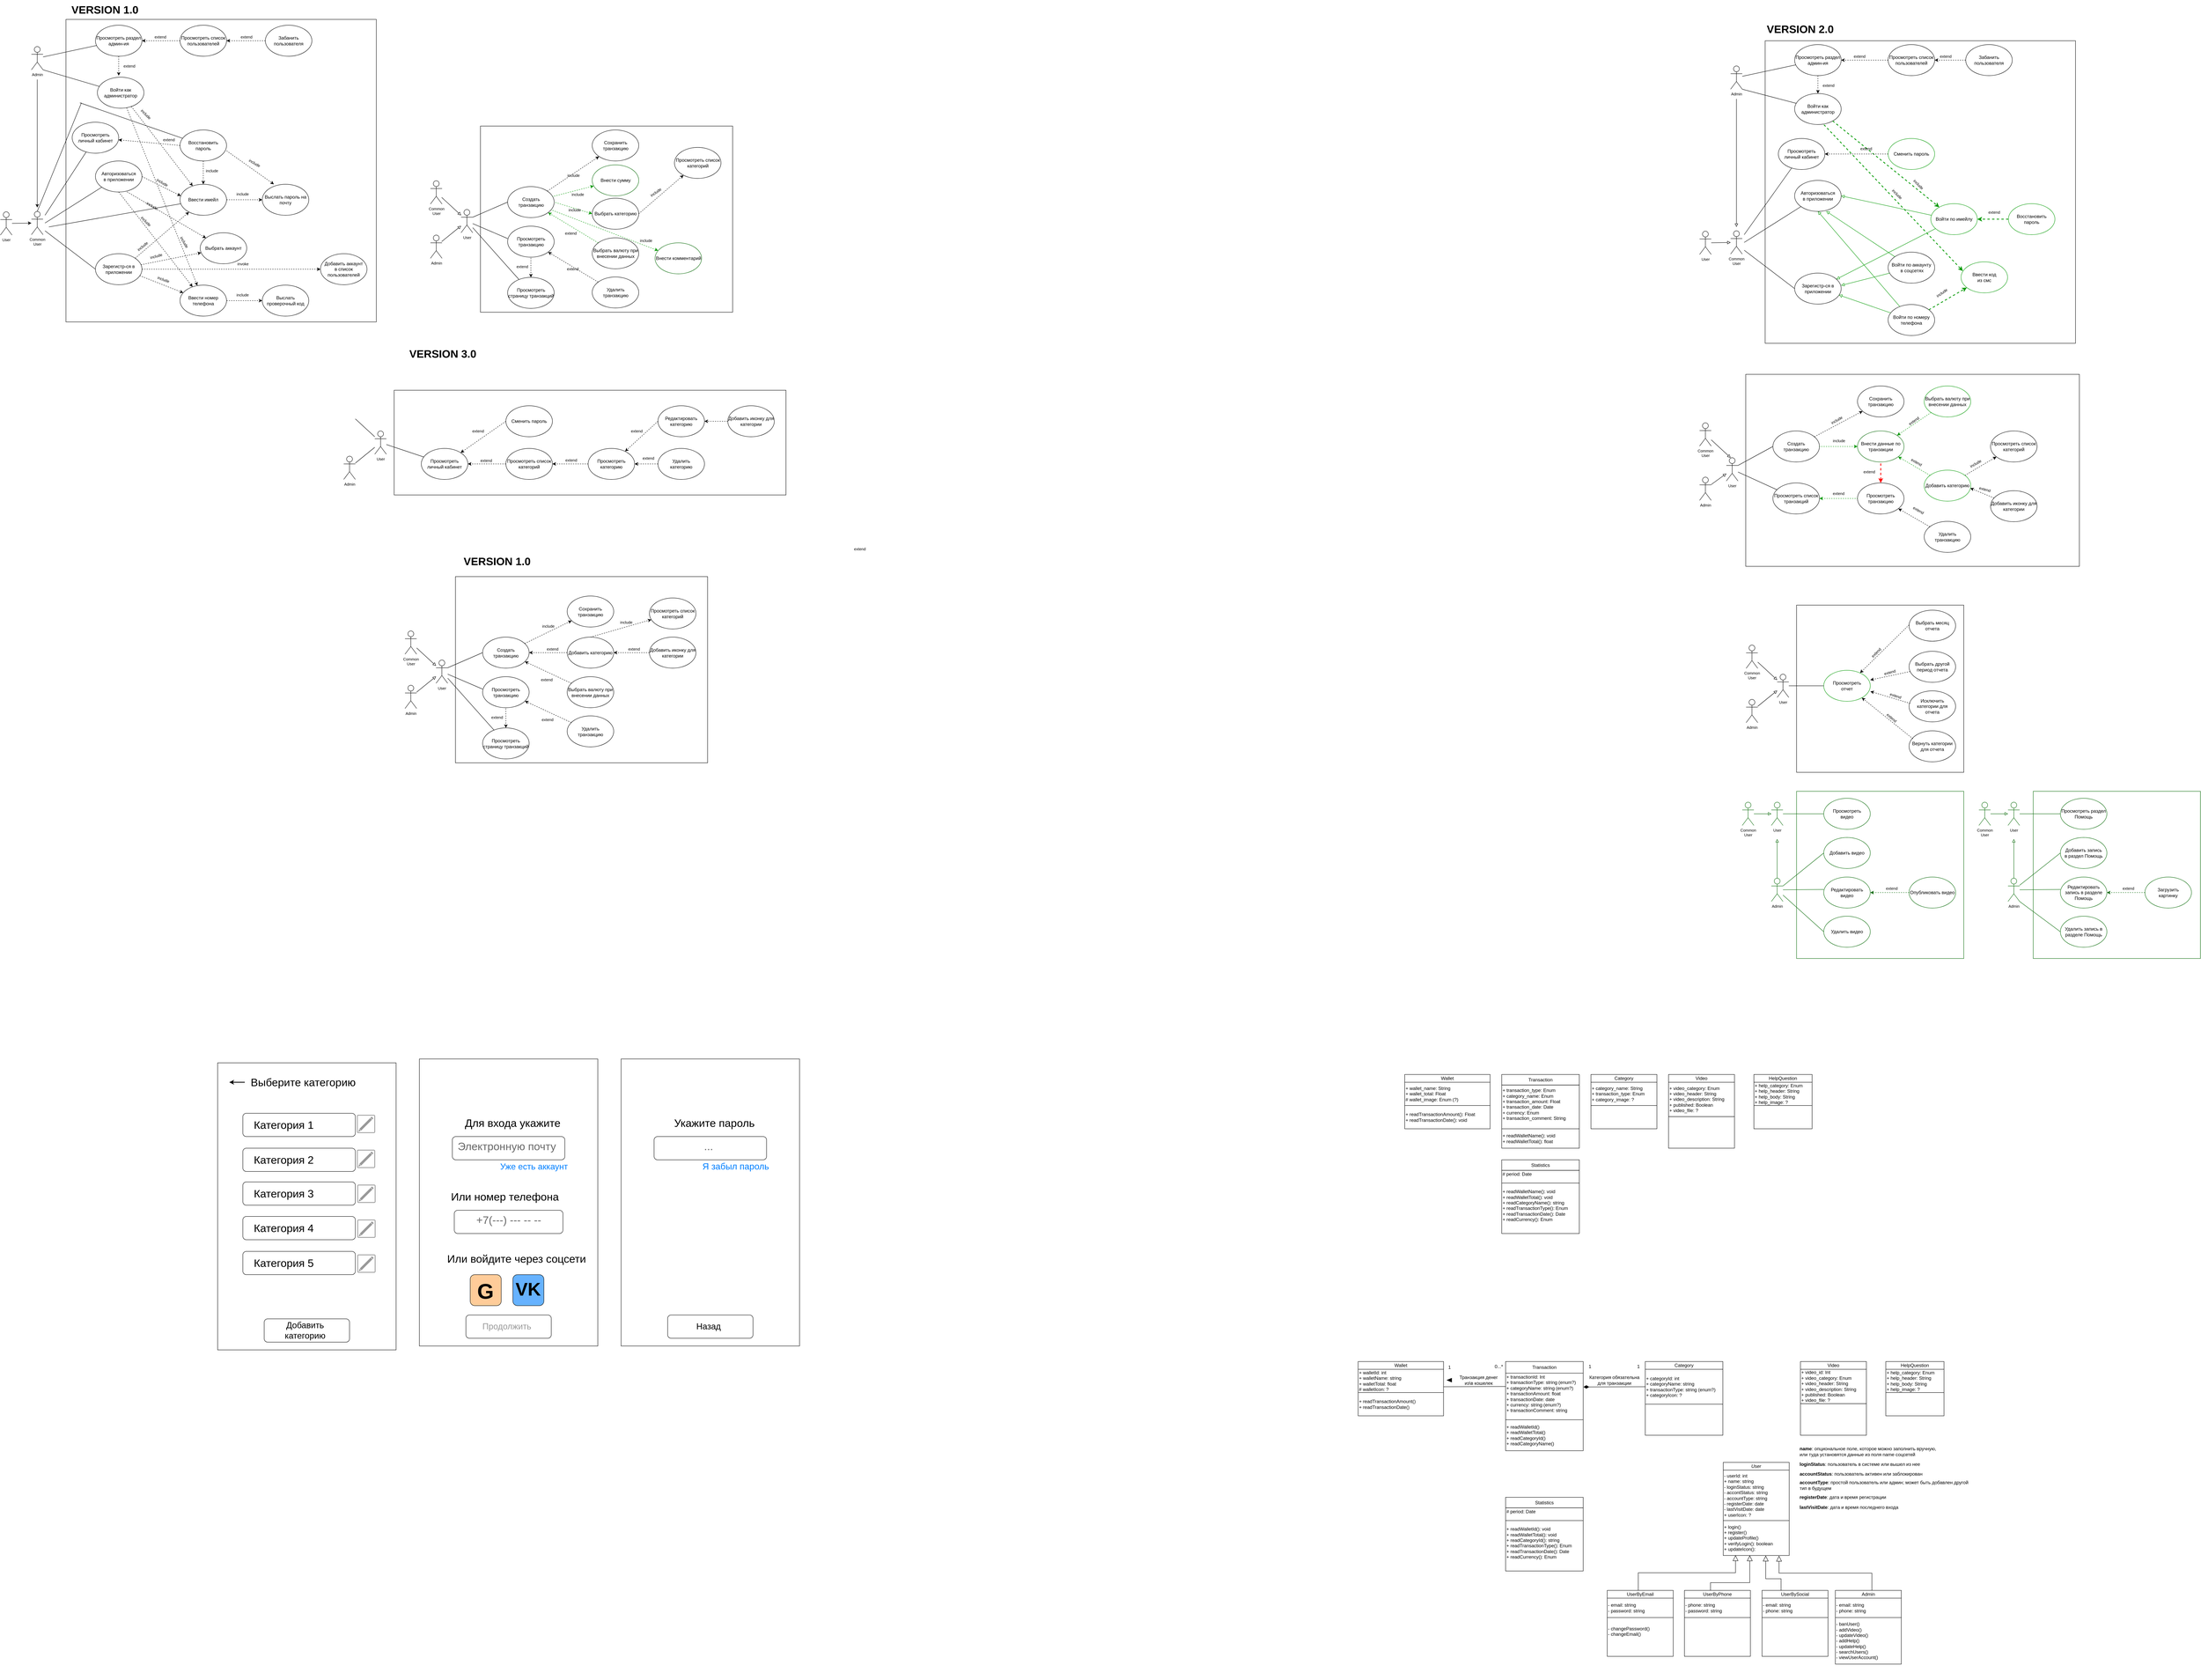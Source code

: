 <mxfile version="20.4.1" type="github">
  <diagram id="ULDQTsybcPubR5Zz3P0X" name="Page-1">
    <mxGraphModel dx="1289" dy="1770" grid="1" gridSize="10" guides="1" tooltips="1" connect="1" arrows="1" fold="1" page="1" pageScale="1" pageWidth="850" pageHeight="1100" math="0" shadow="0">
      <root>
        <mxCell id="0" />
        <mxCell id="1" parent="0" />
        <mxCell id="iH67yDx8k5spiiFpo-aq-255" value="" style="whiteSpace=wrap;html=1;fontSize=10;fillColor=none;" parent="1" vertex="1">
          <mxGeometry x="769" y="-980" width="800" height="780" as="geometry" />
        </mxCell>
        <mxCell id="iH67yDx8k5spiiFpo-aq-124" value="" style="whiteSpace=wrap;html=1;fontSize=10;fillColor=none;" parent="1" vertex="1">
          <mxGeometry x="1837.5" y="-705" width="650" height="480" as="geometry" />
        </mxCell>
        <mxCell id="iH67yDx8k5spiiFpo-aq-78" value="" style="whiteSpace=wrap;html=1;aspect=fixed;fontSize=10;fillColor=none;strokeColor=#006600;" parent="1" vertex="1">
          <mxGeometry x="5230" y="1010" width="431" height="431" as="geometry" />
        </mxCell>
        <mxCell id="iH67yDx8k5spiiFpo-aq-108" value="" style="whiteSpace=wrap;html=1;aspect=fixed;fontSize=10;fillColor=none;" parent="1" vertex="1">
          <mxGeometry x="5230" y="530" width="431" height="431" as="geometry" />
        </mxCell>
        <mxCell id="iH67yDx8k5spiiFpo-aq-93" value="" style="whiteSpace=wrap;html=1;aspect=fixed;fontSize=10;fillColor=none;strokeColor=#006600;" parent="1" vertex="1">
          <mxGeometry x="5840" y="1010" width="431" height="431" as="geometry" />
        </mxCell>
        <mxCell id="iH67yDx8k5spiiFpo-aq-1" value="Ввести имейл" style="ellipse;whiteSpace=wrap;html=1;flipH=1;" parent="1" vertex="1">
          <mxGeometry x="1063" y="-555" width="120" height="80" as="geometry" />
        </mxCell>
        <mxCell id="iH67yDx8k5spiiFpo-aq-3" value="Просмотреть личный кабинет" style="ellipse;whiteSpace=wrap;html=1;" parent="1" vertex="1">
          <mxGeometry x="785" y="-715" width="120" height="80" as="geometry" />
        </mxCell>
        <mxCell id="iH67yDx8k5spiiFpo-aq-4" value="Выбрать валюту при внесении данных" style="ellipse;whiteSpace=wrap;html=1;" parent="1" vertex="1">
          <mxGeometry x="2125.5" y="-417" width="120" height="80" as="geometry" />
        </mxCell>
        <mxCell id="iH67yDx8k5spiiFpo-aq-6" value="&lt;div&gt;Выбрать категорию&lt;/div&gt;" style="ellipse;whiteSpace=wrap;html=1;" parent="1" vertex="1">
          <mxGeometry x="2125.5" y="-519" width="120" height="80" as="geometry" />
        </mxCell>
        <mxCell id="iH67yDx8k5spiiFpo-aq-7" value="Забанить пользователя" style="ellipse;whiteSpace=wrap;html=1;" parent="1" vertex="1">
          <mxGeometry x="1283" y="-965" width="120" height="80" as="geometry" />
        </mxCell>
        <mxCell id="iH67yDx8k5spiiFpo-aq-8" value="Просмотреть список пользователей" style="ellipse;whiteSpace=wrap;html=1;" parent="1" vertex="1">
          <mxGeometry x="1063" y="-965" width="120" height="80" as="geometry" />
        </mxCell>
        <mxCell id="iH67yDx8k5spiiFpo-aq-19" value="Выбрать месяц отчета" style="ellipse;whiteSpace=wrap;html=1;" parent="1" vertex="1">
          <mxGeometry x="5520" y="543" width="120" height="80" as="geometry" />
        </mxCell>
        <mxCell id="iH67yDx8k5spiiFpo-aq-20" value="Выбрать другой период отчета" style="ellipse;whiteSpace=wrap;html=1;" parent="1" vertex="1">
          <mxGeometry x="5520" y="649" width="120" height="80" as="geometry" />
        </mxCell>
        <mxCell id="iH67yDx8k5spiiFpo-aq-22" value="Опубликовать видео" style="ellipse;whiteSpace=wrap;html=1;strokeColor=#006600;" parent="1" vertex="1">
          <mxGeometry x="5520" y="1231" width="120" height="80" as="geometry" />
        </mxCell>
        <mxCell id="iH67yDx8k5spiiFpo-aq-23" value="Удалить видео" style="ellipse;whiteSpace=wrap;html=1;strokeColor=#006600;" parent="1" vertex="1">
          <mxGeometry x="5300" y="1332" width="120" height="80" as="geometry" />
        </mxCell>
        <mxCell id="iH67yDx8k5spiiFpo-aq-24" value="Редактировать видео" style="ellipse;whiteSpace=wrap;html=1;strokeColor=#006600;" parent="1" vertex="1">
          <mxGeometry x="5300" y="1231" width="120" height="80" as="geometry" />
        </mxCell>
        <mxCell id="iH67yDx8k5spiiFpo-aq-25" value="&lt;div&gt;Добавить видео&lt;/div&gt;" style="ellipse;whiteSpace=wrap;html=1;strokeColor=#006600;" parent="1" vertex="1">
          <mxGeometry x="5300" y="1129" width="120" height="80" as="geometry" />
        </mxCell>
        <mxCell id="iH67yDx8k5spiiFpo-aq-26" value="&lt;div&gt;Просмотреть &lt;br&gt;&lt;/div&gt;&lt;div&gt;видео&lt;/div&gt;" style="ellipse;whiteSpace=wrap;html=1;strokeColor=#006600;" parent="1" vertex="1">
          <mxGeometry x="5300" y="1028" width="120" height="80" as="geometry" />
        </mxCell>
        <mxCell id="iH67yDx8k5spiiFpo-aq-29" value="&lt;div&gt;Авторизоваться&lt;/div&gt;&lt;div&gt;в приложении&lt;br&gt;&lt;/div&gt;" style="ellipse;whiteSpace=wrap;html=1;flipH=1;" parent="1" vertex="1">
          <mxGeometry x="845" y="-615" width="120" height="80" as="geometry" />
        </mxCell>
        <mxCell id="iH67yDx8k5spiiFpo-aq-30" value="Ввести номер телефона" style="ellipse;whiteSpace=wrap;html=1;flipH=1;" parent="1" vertex="1">
          <mxGeometry x="1063" y="-295" width="120" height="80" as="geometry" />
        </mxCell>
        <mxCell id="iH67yDx8k5spiiFpo-aq-31" value="Войти как администратор" style="ellipse;whiteSpace=wrap;html=1;" parent="1" vertex="1">
          <mxGeometry x="850" y="-831" width="120" height="80" as="geometry" />
        </mxCell>
        <mxCell id="iH67yDx8k5spiiFpo-aq-33" value="Исключить категории для отчета" style="ellipse;whiteSpace=wrap;html=1;" parent="1" vertex="1">
          <mxGeometry x="5520" y="751" width="120" height="80" as="geometry" />
        </mxCell>
        <mxCell id="iH67yDx8k5spiiFpo-aq-42" value="extend" style="text;html=1;align=center;verticalAlign=middle;resizable=0;points=[];autosize=1;strokeColor=none;fillColor=none;fontSize=10;" parent="1" vertex="1">
          <mxGeometry x="5450" y="1245" width="50" height="30" as="geometry" />
        </mxCell>
        <mxCell id="iH67yDx8k5spiiFpo-aq-43" value="" style="endArrow=classic;html=1;rounded=0;dashed=1;strokeColor=#006600;" parent="1" source="iH67yDx8k5spiiFpo-aq-22" target="iH67yDx8k5spiiFpo-aq-24" edge="1">
          <mxGeometry width="50" height="50" relative="1" as="geometry">
            <mxPoint x="5500" y="1283" as="sourcePoint" />
            <mxPoint x="5430" y="1283" as="targetPoint" />
          </mxGeometry>
        </mxCell>
        <mxCell id="iH67yDx8k5spiiFpo-aq-50" value="" style="endArrow=classic;html=1;rounded=0;dashed=1;" parent="1" source="iH67yDx8k5spiiFpo-aq-7" target="iH67yDx8k5spiiFpo-aq-8" edge="1">
          <mxGeometry width="50" height="50" relative="1" as="geometry">
            <mxPoint x="1283" y="-925" as="sourcePoint" />
            <mxPoint x="1185" y="-905" as="targetPoint" />
          </mxGeometry>
        </mxCell>
        <mxCell id="iH67yDx8k5spiiFpo-aq-51" value="extend" style="text;html=1;align=center;verticalAlign=middle;resizable=0;points=[];autosize=1;strokeColor=none;fillColor=none;fontSize=10;flipV=1;flipH=1;" parent="1" vertex="1">
          <mxGeometry x="1209" y="-950" width="50" height="30" as="geometry" />
        </mxCell>
        <mxCell id="iH67yDx8k5spiiFpo-aq-52" value="" style="endArrow=classic;html=1;rounded=0;dashed=1;endFill=1;startArrow=none;startFill=0;strokeColor=#009900;" parent="1" source="iH67yDx8k5spiiFpo-aq-4" target="iH67yDx8k5spiiFpo-aq-127" edge="1">
          <mxGeometry width="50" height="50" relative="1" as="geometry">
            <mxPoint x="1516.5" y="-915" as="sourcePoint" />
            <mxPoint x="1417.5" y="-915" as="targetPoint" />
          </mxGeometry>
        </mxCell>
        <mxCell id="iH67yDx8k5spiiFpo-aq-55" value="" style="endArrow=none;html=1;rounded=0;dashed=1;exitX=0;exitY=0.5;exitDx=0;exitDy=0;entryX=1;entryY=0.5;entryDx=0;entryDy=0;endFill=0;startArrow=classic;startFill=1;strokeColor=#009900;" parent="1" source="iH67yDx8k5spiiFpo-aq-6" target="iH67yDx8k5spiiFpo-aq-127" edge="1">
          <mxGeometry width="50" height="50" relative="1" as="geometry">
            <mxPoint x="1527.5" y="-905" as="sourcePoint" />
            <mxPoint x="1403.58" y="-888.36" as="targetPoint" />
          </mxGeometry>
        </mxCell>
        <mxCell id="iH67yDx8k5spiiFpo-aq-62" value="" style="endArrow=classic;html=1;rounded=0;dashed=1;fontSize=10;exitX=1;exitY=0.5;exitDx=0;exitDy=0;" parent="1" source="iH67yDx8k5spiiFpo-aq-6" target="iH67yDx8k5spiiFpo-aq-63" edge="1">
          <mxGeometry width="50" height="50" relative="1" as="geometry">
            <mxPoint x="1607.5" y="-1005" as="sourcePoint" />
            <mxPoint x="1657.5" y="-1055" as="targetPoint" />
          </mxGeometry>
        </mxCell>
        <mxCell id="iH67yDx8k5spiiFpo-aq-63" value="Просмотреть список категорий" style="ellipse;whiteSpace=wrap;html=1;" parent="1" vertex="1">
          <mxGeometry x="2337.5" y="-650" width="120" height="80" as="geometry" />
        </mxCell>
        <mxCell id="iH67yDx8k5spiiFpo-aq-75" value="" style="endArrow=none;html=1;rounded=0;fontSize=10;entryX=0;entryY=0.5;entryDx=0;entryDy=0;exitX=1;exitY=0.333;exitDx=0;exitDy=0;exitPerimeter=0;strokeColor=#006600;" parent="1" source="iH67yDx8k5spiiFpo-aq-288" target="iH67yDx8k5spiiFpo-aq-25" edge="1">
          <mxGeometry width="50" height="50" relative="1" as="geometry">
            <mxPoint x="5210" y="1172.429" as="sourcePoint" />
            <mxPoint x="5280" y="1193" as="targetPoint" />
          </mxGeometry>
        </mxCell>
        <mxCell id="iH67yDx8k5spiiFpo-aq-76" value="" style="endArrow=none;html=1;rounded=0;fontSize=10;entryX=0;entryY=0.4;entryDx=0;entryDy=0;entryPerimeter=0;strokeColor=#006600;" parent="1" source="iH67yDx8k5spiiFpo-aq-288" target="iH67yDx8k5spiiFpo-aq-24" edge="1">
          <mxGeometry width="50" height="50" relative="1" as="geometry">
            <mxPoint x="5210" y="1185.857" as="sourcePoint" />
            <mxPoint x="5290" y="1283" as="targetPoint" />
          </mxGeometry>
        </mxCell>
        <mxCell id="iH67yDx8k5spiiFpo-aq-77" value="" style="endArrow=none;html=1;rounded=0;fontSize=10;entryX=0;entryY=0.5;entryDx=0;entryDy=0;strokeColor=#006600;" parent="1" source="iH67yDx8k5spiiFpo-aq-288" target="iH67yDx8k5spiiFpo-aq-23" edge="1">
          <mxGeometry width="50" height="50" relative="1" as="geometry">
            <mxPoint x="5210" y="1203" as="sourcePoint" />
            <mxPoint x="5290" y="1283" as="targetPoint" />
          </mxGeometry>
        </mxCell>
        <mxCell id="iH67yDx8k5spiiFpo-aq-80" value="Удалить запись в разделе Помощь" style="ellipse;whiteSpace=wrap;html=1;strokeColor=#006600;" parent="1" vertex="1">
          <mxGeometry x="5910" y="1332" width="120" height="80" as="geometry" />
        </mxCell>
        <mxCell id="iH67yDx8k5spiiFpo-aq-81" value="Редактировать запись в разделе Помощь" style="ellipse;whiteSpace=wrap;html=1;strokeColor=#006600;" parent="1" vertex="1">
          <mxGeometry x="5910" y="1231" width="120" height="80" as="geometry" />
        </mxCell>
        <mxCell id="iH67yDx8k5spiiFpo-aq-82" value="&lt;div&gt;Добавить запись &lt;br&gt;&lt;/div&gt;&lt;div&gt;в раздел Помощь&lt;br&gt;&lt;/div&gt;" style="ellipse;whiteSpace=wrap;html=1;strokeColor=#006600;" parent="1" vertex="1">
          <mxGeometry x="5910" y="1129" width="120" height="80" as="geometry" />
        </mxCell>
        <mxCell id="iH67yDx8k5spiiFpo-aq-83" value="&lt;div&gt;Просмотреть раздел Помощь&lt;br&gt;&lt;/div&gt;" style="ellipse;whiteSpace=wrap;html=1;strokeColor=#006600;" parent="1" vertex="1">
          <mxGeometry x="5910" y="1028" width="120" height="80" as="geometry" />
        </mxCell>
        <mxCell id="iH67yDx8k5spiiFpo-aq-86" value="User" style="shape=umlActor;verticalLabelPosition=bottom;verticalAlign=top;html=1;outlineConnect=0;fontSize=10;strokeColor=#006600;" parent="1" vertex="1">
          <mxGeometry x="5775" y="1038" width="30" height="60" as="geometry" />
        </mxCell>
        <mxCell id="iH67yDx8k5spiiFpo-aq-87" value="Admin" style="shape=umlActor;verticalLabelPosition=bottom;verticalAlign=top;html=1;outlineConnect=0;fontSize=10;strokeColor=#006600;" parent="1" vertex="1">
          <mxGeometry x="5775" y="1234" width="30" height="60" as="geometry" />
        </mxCell>
        <mxCell id="iH67yDx8k5spiiFpo-aq-90" value="" style="endArrow=none;html=1;rounded=0;fontSize=10;entryX=0;entryY=0.5;entryDx=0;entryDy=0;strokeColor=#006600;" parent="1" source="iH67yDx8k5spiiFpo-aq-87" target="iH67yDx8k5spiiFpo-aq-82" edge="1">
          <mxGeometry width="50" height="50" relative="1" as="geometry">
            <mxPoint x="5840" y="1243" as="sourcePoint" />
            <mxPoint x="5890" y="1193" as="targetPoint" />
          </mxGeometry>
        </mxCell>
        <mxCell id="iH67yDx8k5spiiFpo-aq-91" value="" style="endArrow=none;html=1;rounded=0;fontSize=10;entryX=0;entryY=0.4;entryDx=0;entryDy=0;entryPerimeter=0;strokeColor=#006600;" parent="1" source="iH67yDx8k5spiiFpo-aq-87" target="iH67yDx8k5spiiFpo-aq-81" edge="1">
          <mxGeometry width="50" height="50" relative="1" as="geometry">
            <mxPoint x="5850" y="1333" as="sourcePoint" />
            <mxPoint x="5900" y="1283" as="targetPoint" />
          </mxGeometry>
        </mxCell>
        <mxCell id="iH67yDx8k5spiiFpo-aq-92" value="" style="endArrow=none;html=1;rounded=0;fontSize=10;exitX=1;exitY=1;exitDx=0;exitDy=0;exitPerimeter=0;entryX=0;entryY=0.5;entryDx=0;entryDy=0;strokeColor=#006600;" parent="1" source="iH67yDx8k5spiiFpo-aq-87" target="iH67yDx8k5spiiFpo-aq-80" edge="1">
          <mxGeometry width="50" height="50" relative="1" as="geometry">
            <mxPoint x="5850" y="1333" as="sourcePoint" />
            <mxPoint x="5900" y="1283" as="targetPoint" />
          </mxGeometry>
        </mxCell>
        <mxCell id="iH67yDx8k5spiiFpo-aq-94" value="Вернуть категории для отчета" style="ellipse;whiteSpace=wrap;html=1;" parent="1" vertex="1">
          <mxGeometry x="5520" y="854" width="120" height="80" as="geometry" />
        </mxCell>
        <mxCell id="iH67yDx8k5spiiFpo-aq-98" value="&lt;div&gt;Просмотреть &lt;br&gt;&lt;/div&gt;&lt;div&gt;отчет&lt;br&gt;&lt;/div&gt;" style="ellipse;whiteSpace=wrap;html=1;strokeColor=#009900;" parent="1" vertex="1">
          <mxGeometry x="5300" y="698" width="120" height="80" as="geometry" />
        </mxCell>
        <mxCell id="iH67yDx8k5spiiFpo-aq-99" value="extend" style="text;html=1;align=center;verticalAlign=middle;resizable=0;points=[];autosize=1;strokeColor=none;fillColor=none;fontSize=10;rotation=18;" parent="1" vertex="1">
          <mxGeometry x="5459.5" y="748" width="50" height="30" as="geometry" />
        </mxCell>
        <mxCell id="iH67yDx8k5spiiFpo-aq-101" value="&lt;div&gt;Common&lt;/div&gt;&lt;div&gt;User&lt;br&gt;&lt;/div&gt;" style="shape=umlActor;verticalLabelPosition=bottom;verticalAlign=top;html=1;outlineConnect=0;fontSize=10;" parent="1" vertex="1">
          <mxGeometry x="5100" y="633" width="30" height="60" as="geometry" />
        </mxCell>
        <mxCell id="iH67yDx8k5spiiFpo-aq-102" value="User" style="shape=umlActor;verticalLabelPosition=bottom;verticalAlign=top;html=1;outlineConnect=0;fontSize=10;" parent="1" vertex="1">
          <mxGeometry x="5180" y="708" width="30" height="60" as="geometry" />
        </mxCell>
        <mxCell id="iH67yDx8k5spiiFpo-aq-104" value="" style="endArrow=none;html=1;rounded=0;fontSize=10;" parent="1" source="iH67yDx8k5spiiFpo-aq-102" target="iH67yDx8k5spiiFpo-aq-98" edge="1">
          <mxGeometry width="50" height="50" relative="1" as="geometry">
            <mxPoint x="5220" y="673" as="sourcePoint" />
            <mxPoint x="5300" y="653" as="targetPoint" />
          </mxGeometry>
        </mxCell>
        <mxCell id="iH67yDx8k5spiiFpo-aq-109" value="Admin" style="shape=umlActor;verticalLabelPosition=bottom;verticalAlign=top;html=1;outlineConnect=0;fontSize=10;" parent="1" vertex="1">
          <mxGeometry x="5100" y="773" width="30" height="60" as="geometry" />
        </mxCell>
        <mxCell id="iH67yDx8k5spiiFpo-aq-111" value="extend" style="text;html=1;align=center;verticalAlign=middle;resizable=0;points=[];autosize=1;strokeColor=none;fillColor=none;fontSize=10;rotation=-45;" parent="1" vertex="1">
          <mxGeometry x="5409.5" y="638" width="50" height="30" as="geometry" />
        </mxCell>
        <mxCell id="iH67yDx8k5spiiFpo-aq-112" value="" style="endArrow=classic;html=1;rounded=0;dashed=1;" parent="1" target="iH67yDx8k5spiiFpo-aq-98" edge="1">
          <mxGeometry width="50" height="50" relative="1" as="geometry">
            <mxPoint x="5520" y="581" as="sourcePoint" />
            <mxPoint x="5420" y="581" as="targetPoint" />
          </mxGeometry>
        </mxCell>
        <mxCell id="iH67yDx8k5spiiFpo-aq-113" value="" style="endArrow=classic;html=1;rounded=0;dashed=1;" parent="1" source="iH67yDx8k5spiiFpo-aq-20" edge="1">
          <mxGeometry width="50" height="50" relative="1" as="geometry">
            <mxPoint x="5530" y="591" as="sourcePoint" />
            <mxPoint x="5420" y="723" as="targetPoint" />
          </mxGeometry>
        </mxCell>
        <mxCell id="iH67yDx8k5spiiFpo-aq-114" value="" style="endArrow=classic;html=1;rounded=0;dashed=1;exitX=0.024;exitY=0.404;exitDx=0;exitDy=0;exitPerimeter=0;entryX=1.003;entryY=0.681;entryDx=0;entryDy=0;entryPerimeter=0;" parent="1" source="iH67yDx8k5spiiFpo-aq-33" target="iH67yDx8k5spiiFpo-aq-98" edge="1">
          <mxGeometry width="50" height="50" relative="1" as="geometry">
            <mxPoint x="5532.438" y="710.287" as="sourcePoint" />
            <mxPoint x="5420" y="733" as="targetPoint" />
          </mxGeometry>
        </mxCell>
        <mxCell id="iH67yDx8k5spiiFpo-aq-115" value="" style="endArrow=classic;html=1;rounded=0;fontSize=10;exitX=0.083;exitY=0.258;exitDx=0;exitDy=0;exitPerimeter=0;dashed=1;" parent="1" source="iH67yDx8k5spiiFpo-aq-94" target="iH67yDx8k5spiiFpo-aq-98" edge="1">
          <mxGeometry width="50" height="50" relative="1" as="geometry">
            <mxPoint x="5410" y="853" as="sourcePoint" />
            <mxPoint x="5460" y="803" as="targetPoint" />
          </mxGeometry>
        </mxCell>
        <mxCell id="iH67yDx8k5spiiFpo-aq-116" value="" style="endArrow=block;html=1;rounded=0;fontSize=10;endFill=0;" parent="1" source="iH67yDx8k5spiiFpo-aq-109" target="iH67yDx8k5spiiFpo-aq-102" edge="1">
          <mxGeometry width="50" height="50" relative="1" as="geometry">
            <mxPoint x="5230" y="863" as="sourcePoint" />
            <mxPoint x="5280" y="813" as="targetPoint" />
          </mxGeometry>
        </mxCell>
        <mxCell id="iH67yDx8k5spiiFpo-aq-117" value="" style="endArrow=block;html=1;rounded=0;fontSize=10;endFill=0;" parent="1" source="iH67yDx8k5spiiFpo-aq-101" edge="1">
          <mxGeometry width="50" height="50" relative="1" as="geometry">
            <mxPoint x="5230" y="863" as="sourcePoint" />
            <mxPoint x="5180" y="723" as="targetPoint" />
          </mxGeometry>
        </mxCell>
        <mxCell id="iH67yDx8k5spiiFpo-aq-118" value="extend" style="text;html=1;align=center;verticalAlign=middle;resizable=0;points=[];autosize=1;strokeColor=none;fillColor=none;fontSize=10;rotation=-15;" parent="1" vertex="1">
          <mxGeometry x="5445" y="688" width="50" height="30" as="geometry" />
        </mxCell>
        <mxCell id="iH67yDx8k5spiiFpo-aq-119" value="extend" style="text;html=1;align=center;verticalAlign=middle;resizable=0;points=[];autosize=1;strokeColor=none;fillColor=none;fontSize=10;rotation=40;" parent="1" vertex="1">
          <mxGeometry x="5450" y="805" width="50" height="30" as="geometry" />
        </mxCell>
        <mxCell id="iH67yDx8k5spiiFpo-aq-120" value="&lt;div&gt;Загрузить&lt;/div&gt;&lt;div&gt;картинку&lt;/div&gt;" style="ellipse;whiteSpace=wrap;html=1;strokeColor=#006600;" parent="1" vertex="1">
          <mxGeometry x="6128" y="1231" width="120" height="80" as="geometry" />
        </mxCell>
        <mxCell id="iH67yDx8k5spiiFpo-aq-121" value="extend" style="text;html=1;align=center;verticalAlign=middle;resizable=0;points=[];autosize=1;strokeColor=none;fillColor=none;fontSize=10;" parent="1" vertex="1">
          <mxGeometry x="6060" y="1245" width="50" height="30" as="geometry" />
        </mxCell>
        <mxCell id="iH67yDx8k5spiiFpo-aq-122" value="" style="endArrow=classic;html=1;rounded=0;dashed=1;strokeColor=#006600;" parent="1" source="iH67yDx8k5spiiFpo-aq-120" target="iH67yDx8k5spiiFpo-aq-81" edge="1">
          <mxGeometry width="50" height="50" relative="1" as="geometry">
            <mxPoint x="6120" y="1271" as="sourcePoint" />
            <mxPoint x="6030" y="1271" as="targetPoint" />
          </mxGeometry>
        </mxCell>
        <mxCell id="iH67yDx8k5spiiFpo-aq-126" value="Просмотреть транзакцию" style="ellipse;whiteSpace=wrap;html=1;" parent="1" vertex="1">
          <mxGeometry x="1907.5" y="-447" width="120" height="80" as="geometry" />
        </mxCell>
        <mxCell id="iH67yDx8k5spiiFpo-aq-127" value="&lt;div&gt;Создать &lt;br&gt;&lt;/div&gt;&lt;div&gt;транзакцию&lt;/div&gt;" style="ellipse;whiteSpace=wrap;html=1;" parent="1" vertex="1">
          <mxGeometry x="1907.5" y="-549" width="120" height="80" as="geometry" />
        </mxCell>
        <mxCell id="iH67yDx8k5spiiFpo-aq-133" value="" style="endArrow=none;html=1;rounded=0;fontSize=10;entryX=0;entryY=0.5;entryDx=0;entryDy=0;exitX=1;exitY=0.333;exitDx=0;exitDy=0;exitPerimeter=0;" parent="1" source="iH67yDx8k5spiiFpo-aq-161" target="iH67yDx8k5spiiFpo-aq-127" edge="1">
          <mxGeometry width="50" height="50" relative="1" as="geometry">
            <mxPoint x="1817.5" y="-505.571" as="sourcePoint" />
            <mxPoint x="1887.5" y="-485" as="targetPoint" />
          </mxGeometry>
        </mxCell>
        <mxCell id="iH67yDx8k5spiiFpo-aq-134" value="" style="endArrow=none;html=1;rounded=0;fontSize=10;entryX=0;entryY=0.4;entryDx=0;entryDy=0;entryPerimeter=0;" parent="1" source="iH67yDx8k5spiiFpo-aq-161" target="iH67yDx8k5spiiFpo-aq-126" edge="1">
          <mxGeometry width="50" height="50" relative="1" as="geometry">
            <mxPoint x="1867.5" y="-435" as="sourcePoint" />
            <mxPoint x="1897.5" y="-395" as="targetPoint" />
          </mxGeometry>
        </mxCell>
        <mxCell id="iH67yDx8k5spiiFpo-aq-136" value="&lt;div&gt;Удалить &lt;br&gt;&lt;/div&gt;&lt;div&gt;транзакцию&lt;/div&gt;" style="ellipse;whiteSpace=wrap;html=1;" parent="1" vertex="1">
          <mxGeometry x="2125.5" y="-316" width="120" height="80" as="geometry" />
        </mxCell>
        <mxCell id="iH67yDx8k5spiiFpo-aq-137" value="extend" style="text;html=1;align=center;verticalAlign=middle;resizable=0;points=[];autosize=1;strokeColor=none;fillColor=none;fontSize=10;" parent="1" vertex="1">
          <mxGeometry x="2044.5" y="-444" width="50" height="30" as="geometry" />
        </mxCell>
        <mxCell id="iH67yDx8k5spiiFpo-aq-138" value="" style="endArrow=classic;html=1;rounded=0;dashed=1;" parent="1" source="iH67yDx8k5spiiFpo-aq-136" target="iH67yDx8k5spiiFpo-aq-126" edge="1">
          <mxGeometry width="50" height="50" relative="1" as="geometry">
            <mxPoint x="2117.5" y="-407" as="sourcePoint" />
            <mxPoint x="2027.5" y="-407" as="targetPoint" />
          </mxGeometry>
        </mxCell>
        <mxCell id="iH67yDx8k5spiiFpo-aq-141" value="include" style="text;html=1;align=center;verticalAlign=middle;resizable=0;points=[];autosize=1;strokeColor=none;fillColor=none;fontSize=10;flipV=1;flipH=1;rotation=-35;" parent="1" vertex="1">
          <mxGeometry x="2258.5" y="-549" width="60" height="30" as="geometry" />
        </mxCell>
        <mxCell id="iH67yDx8k5spiiFpo-aq-145" value="include" style="text;html=1;align=center;verticalAlign=middle;resizable=0;points=[];autosize=1;strokeColor=none;fillColor=none;fontSize=10;" parent="1" vertex="1">
          <mxGeometry x="2057.5" y="-544" width="60" height="30" as="geometry" />
        </mxCell>
        <mxCell id="iH67yDx8k5spiiFpo-aq-146" value="extend" style="text;html=1;align=center;verticalAlign=middle;resizable=0;points=[];autosize=1;strokeColor=none;fillColor=none;fontSize=10;" parent="1" vertex="1">
          <mxGeometry x="2049.5" y="-352" width="50" height="30" as="geometry" />
        </mxCell>
        <mxCell id="iH67yDx8k5spiiFpo-aq-147" value="&lt;div&gt;Сохранить&lt;/div&gt;&lt;div&gt;транзакцию&lt;br&gt;&lt;/div&gt;" style="ellipse;whiteSpace=wrap;html=1;" parent="1" vertex="1">
          <mxGeometry x="2125.5" y="-695" width="120" height="80" as="geometry" />
        </mxCell>
        <mxCell id="iH67yDx8k5spiiFpo-aq-148" value="" style="endArrow=classic;html=1;rounded=0;dashed=1;fontSize=10;" parent="1" source="iH67yDx8k5spiiFpo-aq-127" target="iH67yDx8k5spiiFpo-aq-147" edge="1">
          <mxGeometry width="50" height="50" relative="1" as="geometry">
            <mxPoint x="2535.004" y="-717.37" as="sourcePoint" />
            <mxPoint x="2431.26" y="-755.8" as="targetPoint" />
          </mxGeometry>
        </mxCell>
        <mxCell id="iH67yDx8k5spiiFpo-aq-149" value="include" style="text;html=1;align=center;verticalAlign=middle;resizable=0;points=[];autosize=1;strokeColor=none;fillColor=none;fontSize=10;flipV=1;flipH=1;" parent="1" vertex="1">
          <mxGeometry x="2046.5" y="-593" width="60" height="30" as="geometry" />
        </mxCell>
        <mxCell id="iH67yDx8k5spiiFpo-aq-161" value="User" style="shape=umlActor;verticalLabelPosition=bottom;verticalAlign=top;html=1;outlineConnect=0;fontSize=10;" parent="1" vertex="1">
          <mxGeometry x="1787.5" y="-490" width="30" height="60" as="geometry" />
        </mxCell>
        <mxCell id="iH67yDx8k5spiiFpo-aq-163" value="" style="endArrow=block;html=1;rounded=0;fontSize=10;endFill=0;" parent="1" target="iH67yDx8k5spiiFpo-aq-161" edge="1">
          <mxGeometry width="50" height="50" relative="1" as="geometry">
            <mxPoint x="1737.5" y="-407.187" as="sourcePoint" />
            <mxPoint x="1887.5" y="-385" as="targetPoint" />
          </mxGeometry>
        </mxCell>
        <mxCell id="iH67yDx8k5spiiFpo-aq-164" value="" style="endArrow=block;html=1;rounded=0;fontSize=10;endFill=0;" parent="1" edge="1">
          <mxGeometry width="50" height="50" relative="1" as="geometry">
            <mxPoint x="1737.5" y="-521.154" as="sourcePoint" />
            <mxPoint x="1787.5" y="-475.0" as="targetPoint" />
          </mxGeometry>
        </mxCell>
        <mxCell id="iH67yDx8k5spiiFpo-aq-167" value="Просмотреть страницу транзакций" style="ellipse;whiteSpace=wrap;html=1;" parent="1" vertex="1">
          <mxGeometry x="1907.5" y="-315" width="120" height="80" as="geometry" />
        </mxCell>
        <mxCell id="iH67yDx8k5spiiFpo-aq-168" value="" style="endArrow=none;html=1;rounded=0;fontSize=10;" parent="1" source="iH67yDx8k5spiiFpo-aq-167" target="iH67yDx8k5spiiFpo-aq-161" edge="1">
          <mxGeometry width="50" height="50" relative="1" as="geometry">
            <mxPoint x="1687.5" y="-355" as="sourcePoint" />
            <mxPoint x="1737.5" y="-405" as="targetPoint" />
          </mxGeometry>
        </mxCell>
        <mxCell id="iH67yDx8k5spiiFpo-aq-173" value="" style="endArrow=classic;html=1;rounded=0;dashed=1;" parent="1" target="iH67yDx8k5spiiFpo-aq-167" edge="1">
          <mxGeometry width="50" height="50" relative="1" as="geometry">
            <mxPoint x="1967.5" y="-365" as="sourcePoint" />
            <mxPoint x="2026.815" y="-374.215" as="targetPoint" />
          </mxGeometry>
        </mxCell>
        <mxCell id="iH67yDx8k5spiiFpo-aq-174" value="extend" style="text;html=1;align=center;verticalAlign=middle;resizable=0;points=[];autosize=1;strokeColor=none;fillColor=none;fontSize=10;" parent="1" vertex="1">
          <mxGeometry x="1919.5" y="-358" width="50" height="30" as="geometry" />
        </mxCell>
        <mxCell id="iH67yDx8k5spiiFpo-aq-186" value="&lt;div&gt;Common&lt;/div&gt;&lt;div&gt;User&lt;br&gt;&lt;/div&gt;" style="shape=umlActor;verticalLabelPosition=bottom;verticalAlign=top;html=1;outlineConnect=0;fontSize=10;strokeColor=#006600;" parent="1" vertex="1">
          <mxGeometry x="5700" y="1038" width="30" height="60" as="geometry" />
        </mxCell>
        <mxCell id="iH67yDx8k5spiiFpo-aq-188" value="" style="endArrow=block;html=1;rounded=0;fontSize=10;strokeColor=#006600;endFill=0;" parent="1" source="iH67yDx8k5spiiFpo-aq-87" edge="1">
          <mxGeometry width="50" height="50" relative="1" as="geometry">
            <mxPoint x="5805" y="1093" as="sourcePoint" />
            <mxPoint x="5790" y="1133" as="targetPoint" />
          </mxGeometry>
        </mxCell>
        <mxCell id="iH67yDx8k5spiiFpo-aq-191" value="Зарегистр-ся в приложении" style="ellipse;whiteSpace=wrap;html=1;flipH=1;" parent="1" vertex="1">
          <mxGeometry x="845" y="-376" width="120" height="80" as="geometry" />
        </mxCell>
        <mxCell id="iH67yDx8k5spiiFpo-aq-192" value="Выслать проверочный код" style="ellipse;whiteSpace=wrap;html=1;flipH=1;" parent="1" vertex="1">
          <mxGeometry x="1275" y="-295" width="120" height="80" as="geometry" />
        </mxCell>
        <mxCell id="iH67yDx8k5spiiFpo-aq-193" value="Выслать пароль на почту" style="ellipse;whiteSpace=wrap;html=1;flipH=1;" parent="1" vertex="1">
          <mxGeometry x="1275" y="-555" width="120" height="80" as="geometry" />
        </mxCell>
        <mxCell id="iH67yDx8k5spiiFpo-aq-194" value="" style="endArrow=classic;html=1;rounded=0;dashed=1;fontSize=10;exitX=0.049;exitY=0.707;exitDx=0;exitDy=0;exitPerimeter=0;" parent="1" source="iH67yDx8k5spiiFpo-aq-191" target="iH67yDx8k5spiiFpo-aq-30" edge="1">
          <mxGeometry width="50" height="50" relative="1" as="geometry">
            <mxPoint x="1073" y="-185" as="sourcePoint" />
            <mxPoint x="965" y="-235" as="targetPoint" />
          </mxGeometry>
        </mxCell>
        <mxCell id="iH67yDx8k5spiiFpo-aq-195" value="include" style="text;html=1;align=center;verticalAlign=middle;resizable=0;points=[];autosize=1;strokeColor=none;fillColor=none;fontSize=10;rotation=20;" parent="1" vertex="1">
          <mxGeometry x="990" y="-325" width="60" height="30" as="geometry" />
        </mxCell>
        <mxCell id="iH67yDx8k5spiiFpo-aq-196" value="" style="endArrow=classic;html=1;rounded=0;dashed=1;fontSize=10;exitX=1;exitY=0.5;exitDx=0;exitDy=0;entryX=0;entryY=0.5;entryDx=0;entryDy=0;" parent="1" source="iH67yDx8k5spiiFpo-aq-30" target="iH67yDx8k5spiiFpo-aq-192" edge="1">
          <mxGeometry width="50" height="50" relative="1" as="geometry">
            <mxPoint x="1073" y="-215" as="sourcePoint" />
            <mxPoint x="956.565" y="-133.847" as="targetPoint" />
          </mxGeometry>
        </mxCell>
        <mxCell id="iH67yDx8k5spiiFpo-aq-197" value="include" style="text;html=1;align=center;verticalAlign=middle;resizable=0;points=[];autosize=1;strokeColor=none;fillColor=none;fontSize=10;flipV=1;flipH=1;" parent="1" vertex="1">
          <mxGeometry x="1194" y="-285" width="60" height="30" as="geometry" />
        </mxCell>
        <mxCell id="iH67yDx8k5spiiFpo-aq-203" value="" style="endArrow=classic;html=1;rounded=0;dashed=1;fontSize=10;exitX=1;exitY=0;exitDx=0;exitDy=0;" parent="1" source="iH67yDx8k5spiiFpo-aq-191" target="iH67yDx8k5spiiFpo-aq-1" edge="1">
          <mxGeometry width="50" height="50" relative="1" as="geometry">
            <mxPoint x="1073" y="-225" as="sourcePoint" />
            <mxPoint x="975" y="-225" as="targetPoint" />
          </mxGeometry>
        </mxCell>
        <mxCell id="iH67yDx8k5spiiFpo-aq-205" value="include" style="text;html=1;align=center;verticalAlign=middle;resizable=0;points=[];autosize=1;strokeColor=none;fillColor=none;fontSize=10;rotation=45;" parent="1" vertex="1">
          <mxGeometry x="945" y="-475" width="60" height="30" as="geometry" />
        </mxCell>
        <mxCell id="iH67yDx8k5spiiFpo-aq-206" value="" style="endArrow=classic;html=1;rounded=0;dashed=1;fontSize=10;" parent="1" source="iH67yDx8k5spiiFpo-aq-1" target="iH67yDx8k5spiiFpo-aq-193" edge="1">
          <mxGeometry width="50" height="50" relative="1" as="geometry">
            <mxPoint x="1193" y="-435" as="sourcePoint" />
            <mxPoint x="1285" y="-435" as="targetPoint" />
          </mxGeometry>
        </mxCell>
        <mxCell id="iH67yDx8k5spiiFpo-aq-207" value="include" style="text;html=1;align=center;verticalAlign=middle;resizable=0;points=[];autosize=1;strokeColor=none;fillColor=none;fontSize=10;flipV=1;flipH=1;" parent="1" vertex="1">
          <mxGeometry x="1194" y="-545" width="60" height="30" as="geometry" />
        </mxCell>
        <mxCell id="iH67yDx8k5spiiFpo-aq-208" value="Выбрать аккаунт" style="ellipse;whiteSpace=wrap;html=1;flipH=1;" parent="1" vertex="1">
          <mxGeometry x="1115" y="-430" width="120" height="80" as="geometry" />
        </mxCell>
        <mxCell id="iH67yDx8k5spiiFpo-aq-209" value="&lt;div&gt;Добавить аккаунт&lt;/div&gt;&lt;div&gt;в список пользователей&lt;br&gt;&lt;/div&gt;" style="ellipse;whiteSpace=wrap;html=1;flipH=1;" parent="1" vertex="1">
          <mxGeometry x="1425" y="-376" width="120" height="80" as="geometry" />
        </mxCell>
        <mxCell id="iH67yDx8k5spiiFpo-aq-211" value="" style="endArrow=classic;html=1;rounded=0;fontSize=10;dashed=1;exitX=1;exitY=0.5;exitDx=0;exitDy=0;entryX=0;entryY=0.5;entryDx=0;entryDy=0;" parent="1" source="iH67yDx8k5spiiFpo-aq-191" target="iH67yDx8k5spiiFpo-aq-209" edge="1">
          <mxGeometry width="50" height="50" relative="1" as="geometry">
            <mxPoint x="1195" y="-265" as="sourcePoint" />
            <mxPoint x="1245" y="-315" as="targetPoint" />
          </mxGeometry>
        </mxCell>
        <mxCell id="iH67yDx8k5spiiFpo-aq-214" value="include" style="text;html=1;align=center;verticalAlign=middle;resizable=0;points=[];autosize=1;strokeColor=none;fillColor=none;fontSize=10;flipV=1;flipH=1;rotation=-15;" parent="1" vertex="1">
          <mxGeometry x="971" y="-385" width="60" height="30" as="geometry" />
        </mxCell>
        <mxCell id="iH67yDx8k5spiiFpo-aq-216" value="invoke" style="text;html=1;align=center;verticalAlign=middle;resizable=0;points=[];autosize=1;strokeColor=none;fillColor=none;fontSize=10;flipV=1;flipH=1;" parent="1" vertex="1">
          <mxGeometry x="1200" y="-365" width="50" height="30" as="geometry" />
        </mxCell>
        <mxCell id="iH67yDx8k5spiiFpo-aq-244" value="" style="endArrow=classic;html=1;rounded=0;dashed=1;fontSize=10;exitX=1;exitY=0.5;exitDx=0;exitDy=0;entryX=0.983;entryY=0.375;entryDx=0;entryDy=0;entryPerimeter=0;" parent="1" source="iH67yDx8k5spiiFpo-aq-29" target="iH67yDx8k5spiiFpo-aq-1" edge="1">
          <mxGeometry width="50" height="50" relative="1" as="geometry">
            <mxPoint x="1135" y="-395" as="sourcePoint" />
            <mxPoint x="1185" y="-445" as="targetPoint" />
          </mxGeometry>
        </mxCell>
        <mxCell id="iH67yDx8k5spiiFpo-aq-245" value="" style="endArrow=classic;html=1;rounded=0;dashed=1;fontSize=10;exitX=0.321;exitY=0.994;exitDx=0;exitDy=0;exitPerimeter=0;" parent="1" source="iH67yDx8k5spiiFpo-aq-29" target="iH67yDx8k5spiiFpo-aq-208" edge="1">
          <mxGeometry width="50" height="50" relative="1" as="geometry">
            <mxPoint x="1135" y="-395" as="sourcePoint" />
            <mxPoint x="1185" y="-445" as="targetPoint" />
          </mxGeometry>
        </mxCell>
        <mxCell id="iH67yDx8k5spiiFpo-aq-246" value="" style="endArrow=classic;html=1;rounded=0;dashed=1;fontSize=10;exitX=0.5;exitY=1;exitDx=0;exitDy=0;" parent="1" source="iH67yDx8k5spiiFpo-aq-29" target="iH67yDx8k5spiiFpo-aq-30" edge="1">
          <mxGeometry width="50" height="50" relative="1" as="geometry">
            <mxPoint x="1135" y="-395" as="sourcePoint" />
            <mxPoint x="1185" y="-445" as="targetPoint" />
          </mxGeometry>
        </mxCell>
        <mxCell id="iH67yDx8k5spiiFpo-aq-247" value="include" style="text;html=1;align=center;verticalAlign=middle;resizable=0;points=[];autosize=1;strokeColor=none;fillColor=none;fontSize=10;rotation=30;" parent="1" vertex="1">
          <mxGeometry x="987" y="-575" width="60" height="30" as="geometry" />
        </mxCell>
        <mxCell id="iH67yDx8k5spiiFpo-aq-248" value="include" style="text;html=1;align=center;verticalAlign=middle;resizable=0;points=[];autosize=1;strokeColor=none;fillColor=none;fontSize=10;rotation=30;" parent="1" vertex="1">
          <mxGeometry x="960.5" y="-515" width="60" height="30" as="geometry" />
        </mxCell>
        <mxCell id="iH67yDx8k5spiiFpo-aq-249" value="include" style="text;html=1;align=center;verticalAlign=middle;resizable=0;points=[];autosize=1;strokeColor=none;fillColor=none;fontSize=10;rotation=-40;" parent="1" vertex="1">
          <mxGeometry x="936" y="-410" width="60" height="30" as="geometry" />
        </mxCell>
        <mxCell id="iH67yDx8k5spiiFpo-aq-250" value="&lt;div&gt;Восстановить&lt;/div&gt;&lt;div&gt;пароль&lt;br&gt;&lt;/div&gt;" style="ellipse;whiteSpace=wrap;html=1;flipH=1;" parent="1" vertex="1">
          <mxGeometry x="1063" y="-695" width="120" height="80" as="geometry" />
        </mxCell>
        <mxCell id="iH67yDx8k5spiiFpo-aq-251" value="" style="endArrow=classic;html=1;rounded=0;dashed=1;fontSize=10;exitX=-0.001;exitY=0.672;exitDx=0;exitDy=0;exitPerimeter=0;" parent="1" source="iH67yDx8k5spiiFpo-aq-250" edge="1">
          <mxGeometry width="50" height="50" relative="1" as="geometry">
            <mxPoint x="1415" y="-395" as="sourcePoint" />
            <mxPoint x="1305" y="-555" as="targetPoint" />
          </mxGeometry>
        </mxCell>
        <mxCell id="iH67yDx8k5spiiFpo-aq-252" value="" style="endArrow=classic;html=1;rounded=0;dashed=1;fontSize=10;" parent="1" source="iH67yDx8k5spiiFpo-aq-250" target="iH67yDx8k5spiiFpo-aq-1" edge="1">
          <mxGeometry width="50" height="50" relative="1" as="geometry">
            <mxPoint x="1415" y="-395" as="sourcePoint" />
            <mxPoint x="1465" y="-445" as="targetPoint" />
          </mxGeometry>
        </mxCell>
        <mxCell id="iH67yDx8k5spiiFpo-aq-253" value="include" style="text;html=1;align=center;verticalAlign=middle;resizable=0;points=[];autosize=1;strokeColor=none;fillColor=none;fontSize=10;flipV=1;flipH=1;" parent="1" vertex="1">
          <mxGeometry x="1115" y="-605" width="60" height="30" as="geometry" />
        </mxCell>
        <mxCell id="iH67yDx8k5spiiFpo-aq-254" value="include" style="text;html=1;align=center;verticalAlign=middle;resizable=0;points=[];autosize=1;strokeColor=none;fillColor=none;fontSize=10;flipV=1;flipH=1;rotation=30;" parent="1" vertex="1">
          <mxGeometry x="1225" y="-625" width="60" height="30" as="geometry" />
        </mxCell>
        <mxCell id="iH67yDx8k5spiiFpo-aq-257" value="" style="endArrow=classic;html=1;rounded=0;dashed=1;fontSize=10;" parent="1" source="iH67yDx8k5spiiFpo-aq-31" target="iH67yDx8k5spiiFpo-aq-1" edge="1">
          <mxGeometry width="50" height="50" relative="1" as="geometry">
            <mxPoint x="975" y="-565" as="sourcePoint" />
            <mxPoint x="1075.04" y="-515" as="targetPoint" />
          </mxGeometry>
        </mxCell>
        <mxCell id="iH67yDx8k5spiiFpo-aq-258" value="include" style="text;html=1;align=center;verticalAlign=middle;resizable=0;points=[];autosize=1;strokeColor=none;fillColor=none;fontSize=10;flipV=1;flipH=1;rotation=45;" parent="1" vertex="1">
          <mxGeometry x="945" y="-751" width="60" height="30" as="geometry" />
        </mxCell>
        <mxCell id="iH67yDx8k5spiiFpo-aq-259" value="" style="endArrow=classic;html=1;rounded=0;dashed=1;fontSize=10;" parent="1" source="iH67yDx8k5spiiFpo-aq-191" target="iH67yDx8k5spiiFpo-aq-208" edge="1">
          <mxGeometry width="50" height="50" relative="1" as="geometry">
            <mxPoint x="957.426" y="-354.284" as="sourcePoint" />
            <mxPoint x="1096.194" y="-473.41" as="targetPoint" />
          </mxGeometry>
        </mxCell>
        <mxCell id="iH67yDx8k5spiiFpo-aq-260" value="" style="endArrow=classic;html=1;rounded=0;dashed=1;fontSize=10;" parent="1" source="iH67yDx8k5spiiFpo-aq-31" target="iH67yDx8k5spiiFpo-aq-30" edge="1">
          <mxGeometry width="50" height="50" relative="1" as="geometry">
            <mxPoint x="1085" y="-415" as="sourcePoint" />
            <mxPoint x="1135" y="-465" as="targetPoint" />
          </mxGeometry>
        </mxCell>
        <mxCell id="iH67yDx8k5spiiFpo-aq-261" value="include" style="text;html=1;align=center;verticalAlign=middle;resizable=0;points=[];autosize=1;strokeColor=none;fillColor=none;fontSize=10;flipV=1;flipH=1;rotation=60;" parent="1" vertex="1">
          <mxGeometry x="1044" y="-421" width="60" height="30" as="geometry" />
        </mxCell>
        <mxCell id="iH67yDx8k5spiiFpo-aq-262" value="Просмотреть раздел админ-ия" style="ellipse;whiteSpace=wrap;html=1;" parent="1" vertex="1">
          <mxGeometry x="845" y="-965" width="120" height="80" as="geometry" />
        </mxCell>
        <mxCell id="iH67yDx8k5spiiFpo-aq-263" value="" style="endArrow=classic;html=1;rounded=0;dashed=1;fontSize=10;exitX=0;exitY=0.5;exitDx=0;exitDy=0;" parent="1" source="iH67yDx8k5spiiFpo-aq-250" target="iH67yDx8k5spiiFpo-aq-3" edge="1">
          <mxGeometry width="50" height="50" relative="1" as="geometry">
            <mxPoint x="1125" y="-694" as="sourcePoint" />
            <mxPoint x="1045" y="-695" as="targetPoint" />
          </mxGeometry>
        </mxCell>
        <mxCell id="iH67yDx8k5spiiFpo-aq-264" value="&lt;div&gt;extend&lt;/div&gt;" style="text;html=1;align=center;verticalAlign=middle;resizable=0;points=[];autosize=1;strokeColor=none;fillColor=none;fontSize=10;flipV=1;flipH=1;rotation=0;" parent="1" vertex="1">
          <mxGeometry x="1009" y="-685" width="50" height="30" as="geometry" />
        </mxCell>
        <mxCell id="iH67yDx8k5spiiFpo-aq-265" value="" style="endArrow=classic;html=1;rounded=0;dashed=1;fontSize=10;exitX=0;exitY=0.5;exitDx=0;exitDy=0;entryX=1;entryY=0.5;entryDx=0;entryDy=0;" parent="1" source="iH67yDx8k5spiiFpo-aq-8" target="iH67yDx8k5spiiFpo-aq-262" edge="1">
          <mxGeometry width="50" height="50" relative="1" as="geometry">
            <mxPoint x="1105" y="-755" as="sourcePoint" />
            <mxPoint x="1155" y="-805" as="targetPoint" />
          </mxGeometry>
        </mxCell>
        <mxCell id="iH67yDx8k5spiiFpo-aq-266" value="extend" style="text;html=1;align=center;verticalAlign=middle;resizable=0;points=[];autosize=1;strokeColor=none;fillColor=none;fontSize=10;flipV=1;flipH=1;" parent="1" vertex="1">
          <mxGeometry x="987" y="-950" width="50" height="30" as="geometry" />
        </mxCell>
        <mxCell id="iH67yDx8k5spiiFpo-aq-271" value="" style="endArrow=none;html=1;rounded=0;fontSize=10;exitX=1;exitY=1;exitDx=0;exitDy=0;exitPerimeter=0;" parent="1" source="iH67yDx8k5spiiFpo-aq-295" target="iH67yDx8k5spiiFpo-aq-31" edge="1">
          <mxGeometry width="50" height="50" relative="1" as="geometry">
            <mxPoint x="755" y="-799.125" as="sourcePoint" />
            <mxPoint x="725" y="-605.0" as="targetPoint" />
          </mxGeometry>
        </mxCell>
        <mxCell id="iH67yDx8k5spiiFpo-aq-273" value="" style="endArrow=classic;html=1;rounded=0;dashed=1;fontSize=10;exitX=0.5;exitY=1;exitDx=0;exitDy=0;" parent="1" source="iH67yDx8k5spiiFpo-aq-262" edge="1">
          <mxGeometry width="50" height="50" relative="1" as="geometry">
            <mxPoint x="1065" y="-685" as="sourcePoint" />
            <mxPoint x="905" y="-835" as="targetPoint" />
          </mxGeometry>
        </mxCell>
        <mxCell id="iH67yDx8k5spiiFpo-aq-274" value="extend" style="text;html=1;align=center;verticalAlign=middle;resizable=0;points=[];autosize=1;strokeColor=none;fillColor=none;fontSize=10;flipV=1;flipH=1;" parent="1" vertex="1">
          <mxGeometry x="907" y="-875" width="50" height="30" as="geometry" />
        </mxCell>
        <mxCell id="iH67yDx8k5spiiFpo-aq-285" value="" style="endArrow=block;html=1;rounded=0;fontSize=10;strokeColor=#006600;endFill=0;" parent="1" source="iH67yDx8k5spiiFpo-aq-186" target="iH67yDx8k5spiiFpo-aq-86" edge="1">
          <mxGeometry width="50" height="50" relative="1" as="geometry">
            <mxPoint x="5770" y="1123" as="sourcePoint" />
            <mxPoint x="5780" y="1063" as="targetPoint" />
          </mxGeometry>
        </mxCell>
        <mxCell id="iH67yDx8k5spiiFpo-aq-286" value="" style="endArrow=none;html=1;rounded=0;fontSize=10;strokeColor=#006600;" parent="1" source="iH67yDx8k5spiiFpo-aq-86" target="iH67yDx8k5spiiFpo-aq-83" edge="1">
          <mxGeometry width="50" height="50" relative="1" as="geometry">
            <mxPoint x="5815" y="1257.667" as="sourcePoint" />
            <mxPoint x="5948.671" y="1112.114" as="targetPoint" />
          </mxGeometry>
        </mxCell>
        <mxCell id="iH67yDx8k5spiiFpo-aq-287" value="User" style="shape=umlActor;verticalLabelPosition=bottom;verticalAlign=top;html=1;outlineConnect=0;fontSize=10;strokeColor=#006600;" parent="1" vertex="1">
          <mxGeometry x="5165" y="1038" width="30" height="60" as="geometry" />
        </mxCell>
        <mxCell id="iH67yDx8k5spiiFpo-aq-288" value="Admin" style="shape=umlActor;verticalLabelPosition=bottom;verticalAlign=top;html=1;outlineConnect=0;fontSize=10;strokeColor=#006600;" parent="1" vertex="1">
          <mxGeometry x="5165" y="1234" width="30" height="60" as="geometry" />
        </mxCell>
        <mxCell id="iH67yDx8k5spiiFpo-aq-289" value="&lt;div&gt;Common &lt;br&gt;&lt;/div&gt;&lt;div&gt;User&lt;/div&gt;" style="shape=umlActor;verticalLabelPosition=bottom;verticalAlign=top;html=1;outlineConnect=0;fontSize=10;strokeColor=#006600;" parent="1" vertex="1">
          <mxGeometry x="5090" y="1038" width="30" height="60" as="geometry" />
        </mxCell>
        <mxCell id="iH67yDx8k5spiiFpo-aq-290" value="" style="endArrow=block;html=1;rounded=0;fontSize=10;endFill=0;strokeColor=#006600;" parent="1" source="iH67yDx8k5spiiFpo-aq-288" edge="1">
          <mxGeometry width="50" height="50" relative="1" as="geometry">
            <mxPoint x="5195" y="1093" as="sourcePoint" />
            <mxPoint x="5180" y="1133" as="targetPoint" />
          </mxGeometry>
        </mxCell>
        <mxCell id="iH67yDx8k5spiiFpo-aq-291" value="" style="endArrow=block;html=1;rounded=0;fontSize=10;endFill=0;strokeColor=#006600;" parent="1" source="iH67yDx8k5spiiFpo-aq-289" target="iH67yDx8k5spiiFpo-aq-287" edge="1">
          <mxGeometry width="50" height="50" relative="1" as="geometry">
            <mxPoint x="5160" y="1123" as="sourcePoint" />
            <mxPoint x="5170" y="1063" as="targetPoint" />
          </mxGeometry>
        </mxCell>
        <mxCell id="iH67yDx8k5spiiFpo-aq-292" value="" style="endArrow=none;html=1;rounded=0;fontSize=10;strokeColor=#006600;" parent="1" source="iH67yDx8k5spiiFpo-aq-287" target="iH67yDx8k5spiiFpo-aq-26" edge="1">
          <mxGeometry width="50" height="50" relative="1" as="geometry">
            <mxPoint x="5205" y="1257.667" as="sourcePoint" />
            <mxPoint x="5300.0" y="1068" as="targetPoint" />
          </mxGeometry>
        </mxCell>
        <mxCell id="iH67yDx8k5spiiFpo-aq-293" value="&lt;div&gt;Common&lt;/div&gt;&lt;div&gt;User&lt;br&gt;&lt;/div&gt;" style="shape=umlActor;verticalLabelPosition=bottom;verticalAlign=top;html=1;outlineConnect=0;fontSize=10;" parent="1" vertex="1">
          <mxGeometry x="680" y="-485" width="30" height="60" as="geometry" />
        </mxCell>
        <mxCell id="iH67yDx8k5spiiFpo-aq-294" value="User" style="shape=umlActor;verticalLabelPosition=bottom;verticalAlign=top;html=1;outlineConnect=0;fontSize=10;" parent="1" vertex="1">
          <mxGeometry x="600" y="-484" width="30" height="60" as="geometry" />
        </mxCell>
        <mxCell id="iH67yDx8k5spiiFpo-aq-295" value="Admin" style="shape=umlActor;verticalLabelPosition=bottom;verticalAlign=top;html=1;outlineConnect=0;fontSize=10;" parent="1" vertex="1">
          <mxGeometry x="680" y="-910" width="30" height="60" as="geometry" />
        </mxCell>
        <mxCell id="iH67yDx8k5spiiFpo-aq-296" value="" style="endArrow=classic;html=1;rounded=0;fontSize=10;" parent="1" source="iH67yDx8k5spiiFpo-aq-294" target="iH67yDx8k5spiiFpo-aq-293" edge="1">
          <mxGeometry width="50" height="50" relative="1" as="geometry">
            <mxPoint x="585" y="-615" as="sourcePoint" />
            <mxPoint x="695" y="-805" as="targetPoint" />
          </mxGeometry>
        </mxCell>
        <mxCell id="iH67yDx8k5spiiFpo-aq-297" value="" style="endArrow=classic;html=1;rounded=0;fontSize=10;" parent="1" edge="1">
          <mxGeometry width="50" height="50" relative="1" as="geometry">
            <mxPoint x="695" y="-825" as="sourcePoint" />
            <mxPoint x="695" y="-495" as="targetPoint" />
          </mxGeometry>
        </mxCell>
        <mxCell id="iH67yDx8k5spiiFpo-aq-298" value="" style="endArrow=none;html=1;rounded=0;fontSize=10;entryX=0;entryY=0.5;entryDx=0;entryDy=0;" parent="1" target="iH67yDx8k5spiiFpo-aq-191" edge="1">
          <mxGeometry width="50" height="50" relative="1" as="geometry">
            <mxPoint x="715" y="-435" as="sourcePoint" />
            <mxPoint x="765" y="-525" as="targetPoint" />
          </mxGeometry>
        </mxCell>
        <mxCell id="iH67yDx8k5spiiFpo-aq-299" value="" style="endArrow=none;html=1;rounded=0;fontSize=10;" parent="1" target="iH67yDx8k5spiiFpo-aq-29" edge="1">
          <mxGeometry width="50" height="50" relative="1" as="geometry">
            <mxPoint x="715" y="-455" as="sourcePoint" />
            <mxPoint x="785" y="-475" as="targetPoint" />
          </mxGeometry>
        </mxCell>
        <mxCell id="iH67yDx8k5spiiFpo-aq-300" value="" style="endArrow=none;html=1;rounded=0;fontSize=10;" parent="1" target="iH67yDx8k5spiiFpo-aq-3" edge="1">
          <mxGeometry width="50" height="50" relative="1" as="geometry">
            <mxPoint x="715" y="-475" as="sourcePoint" />
            <mxPoint x="895" y="-575" as="targetPoint" />
          </mxGeometry>
        </mxCell>
        <mxCell id="iH67yDx8k5spiiFpo-aq-303" value="" style="endArrow=none;html=1;rounded=0;fontSize=10;exitX=0.5;exitY=0;exitDx=0;exitDy=0;exitPerimeter=0;entryX=0.05;entryY=0.269;entryDx=0;entryDy=0;entryPerimeter=0;" parent="1" source="iH67yDx8k5spiiFpo-aq-293" edge="1">
          <mxGeometry width="50" height="50" relative="1" as="geometry">
            <mxPoint x="915" y="-525" as="sourcePoint" />
            <mxPoint x="809" y="-765.18" as="targetPoint" />
          </mxGeometry>
        </mxCell>
        <mxCell id="iH67yDx8k5spiiFpo-aq-304" value="" style="endArrow=none;html=1;rounded=0;fontSize=10;" parent="1" target="iH67yDx8k5spiiFpo-aq-250" edge="1">
          <mxGeometry width="50" height="50" relative="1" as="geometry">
            <mxPoint x="805" y="-765" as="sourcePoint" />
            <mxPoint x="965" y="-575" as="targetPoint" />
          </mxGeometry>
        </mxCell>
        <mxCell id="iH67yDx8k5spiiFpo-aq-305" value="" style="endArrow=none;html=1;rounded=0;fontSize=10;" parent="1" target="iH67yDx8k5spiiFpo-aq-1" edge="1">
          <mxGeometry width="50" height="50" relative="1" as="geometry">
            <mxPoint x="725" y="-445" as="sourcePoint" />
            <mxPoint x="925" y="-465" as="targetPoint" />
          </mxGeometry>
        </mxCell>
        <mxCell id="iH67yDx8k5spiiFpo-aq-306" value="" style="endArrow=none;html=1;rounded=0;fontSize=10;" parent="1" source="iH67yDx8k5spiiFpo-aq-295" target="iH67yDx8k5spiiFpo-aq-262" edge="1">
          <mxGeometry width="50" height="50" relative="1" as="geometry">
            <mxPoint x="845" y="-715" as="sourcePoint" />
            <mxPoint x="895" y="-765" as="targetPoint" />
          </mxGeometry>
        </mxCell>
        <mxCell id="9JSYzaQLczRlGTcXWpsd-1" value="" style="whiteSpace=wrap;html=1;fontSize=10;fillColor=none;" parent="1" vertex="1">
          <mxGeometry x="5149" y="-925" width="800" height="780" as="geometry" />
        </mxCell>
        <mxCell id="9JSYzaQLczRlGTcXWpsd-2" value="Войти по имейлу" style="ellipse;whiteSpace=wrap;html=1;flipH=1;strokeColor=#009900;" parent="1" vertex="1">
          <mxGeometry x="5576" y="-505" width="120" height="80" as="geometry" />
        </mxCell>
        <mxCell id="9JSYzaQLczRlGTcXWpsd-3" value="Просмотреть личный кабинет" style="ellipse;whiteSpace=wrap;html=1;" parent="1" vertex="1">
          <mxGeometry x="5183" y="-673" width="120" height="80" as="geometry" />
        </mxCell>
        <mxCell id="9JSYzaQLczRlGTcXWpsd-4" value="Забанить пользователя" style="ellipse;whiteSpace=wrap;html=1;" parent="1" vertex="1">
          <mxGeometry x="5666" y="-915" width="120" height="80" as="geometry" />
        </mxCell>
        <mxCell id="9JSYzaQLczRlGTcXWpsd-5" value="Просмотреть список пользователей" style="ellipse;whiteSpace=wrap;html=1;" parent="1" vertex="1">
          <mxGeometry x="5466" y="-915" width="120" height="80" as="geometry" />
        </mxCell>
        <mxCell id="9JSYzaQLczRlGTcXWpsd-6" value="&lt;div&gt;Авторизоваться&lt;/div&gt;&lt;div&gt;в приложении&lt;br&gt;&lt;/div&gt;" style="ellipse;whiteSpace=wrap;html=1;flipH=1;" parent="1" vertex="1">
          <mxGeometry x="5225" y="-565" width="120" height="80" as="geometry" />
        </mxCell>
        <mxCell id="9JSYzaQLczRlGTcXWpsd-7" value="Войти по номеру телефона" style="ellipse;whiteSpace=wrap;html=1;flipH=1;" parent="1" vertex="1">
          <mxGeometry x="5466" y="-245" width="120" height="80" as="geometry" />
        </mxCell>
        <mxCell id="9JSYzaQLczRlGTcXWpsd-8" value="Войти как администратор" style="ellipse;whiteSpace=wrap;html=1;" parent="1" vertex="1">
          <mxGeometry x="5225" y="-789" width="120" height="80" as="geometry" />
        </mxCell>
        <mxCell id="9JSYzaQLczRlGTcXWpsd-9" value="" style="endArrow=classic;html=1;rounded=0;dashed=1;" parent="1" source="9JSYzaQLczRlGTcXWpsd-4" target="9JSYzaQLczRlGTcXWpsd-5" edge="1">
          <mxGeometry width="50" height="50" relative="1" as="geometry">
            <mxPoint x="5663" y="-875" as="sourcePoint" />
            <mxPoint x="5565" y="-855" as="targetPoint" />
          </mxGeometry>
        </mxCell>
        <mxCell id="9JSYzaQLczRlGTcXWpsd-10" value="extend" style="text;html=1;align=center;verticalAlign=middle;resizable=0;points=[];autosize=1;strokeColor=none;fillColor=none;fontSize=10;flipV=1;flipH=1;" parent="1" vertex="1">
          <mxGeometry x="5589" y="-900" width="50" height="30" as="geometry" />
        </mxCell>
        <mxCell id="9JSYzaQLczRlGTcXWpsd-11" value="Зарегистр-ся в приложении" style="ellipse;whiteSpace=wrap;html=1;flipH=1;" parent="1" vertex="1">
          <mxGeometry x="5225" y="-326" width="120" height="80" as="geometry" />
        </mxCell>
        <mxCell id="9JSYzaQLczRlGTcXWpsd-14" value="" style="endArrow=none;html=1;rounded=0;fontSize=10;exitX=0.049;exitY=0.707;exitDx=0;exitDy=0;exitPerimeter=0;endFill=0;startArrow=block;startFill=0;strokeColor=#009900;strokeWidth=1;" parent="1" source="9JSYzaQLczRlGTcXWpsd-11" target="9JSYzaQLczRlGTcXWpsd-7" edge="1">
          <mxGeometry width="50" height="50" relative="1" as="geometry">
            <mxPoint x="5453" y="-135" as="sourcePoint" />
            <mxPoint x="5345" y="-185" as="targetPoint" />
          </mxGeometry>
        </mxCell>
        <mxCell id="9JSYzaQLczRlGTcXWpsd-18" value="" style="endArrow=block;html=1;rounded=0;fontSize=10;endFill=0;strokeColor=#009900;strokeWidth=1;" parent="1" source="9JSYzaQLczRlGTcXWpsd-2" target="9JSYzaQLczRlGTcXWpsd-11" edge="1">
          <mxGeometry width="50" height="50" relative="1" as="geometry">
            <mxPoint x="5453" y="-175" as="sourcePoint" />
            <mxPoint x="5355" y="-175" as="targetPoint" />
          </mxGeometry>
        </mxCell>
        <mxCell id="9JSYzaQLczRlGTcXWpsd-22" value="&lt;div&gt;Войти по аккаунту&lt;/div&gt;&lt;div&gt;&amp;nbsp;в соцсетях&lt;/div&gt;" style="ellipse;whiteSpace=wrap;html=1;flipH=1;" parent="1" vertex="1">
          <mxGeometry x="5466" y="-380" width="120" height="80" as="geometry" />
        </mxCell>
        <mxCell id="9JSYzaQLczRlGTcXWpsd-27" value="" style="endArrow=none;html=1;rounded=0;fontSize=10;exitX=1;exitY=0.5;exitDx=0;exitDy=0;entryX=0.983;entryY=0.375;entryDx=0;entryDy=0;entryPerimeter=0;strokeColor=#009900;strokeWidth=1;endFill=0;startArrow=block;startFill=0;" parent="1" source="9JSYzaQLczRlGTcXWpsd-6" target="9JSYzaQLczRlGTcXWpsd-2" edge="1">
          <mxGeometry width="50" height="50" relative="1" as="geometry">
            <mxPoint x="5515" y="-345" as="sourcePoint" />
            <mxPoint x="5565" y="-395" as="targetPoint" />
          </mxGeometry>
        </mxCell>
        <mxCell id="9JSYzaQLczRlGTcXWpsd-28" value="" style="endArrow=none;html=1;rounded=0;fontSize=10;exitX=0.321;exitY=0.994;exitDx=0;exitDy=0;exitPerimeter=0;strokeColor=#009900;strokeWidth=1;endFill=0;startArrow=block;startFill=0;" parent="1" source="9JSYzaQLczRlGTcXWpsd-6" target="9JSYzaQLczRlGTcXWpsd-22" edge="1">
          <mxGeometry width="50" height="50" relative="1" as="geometry">
            <mxPoint x="5515" y="-345" as="sourcePoint" />
            <mxPoint x="5565" y="-395" as="targetPoint" />
          </mxGeometry>
        </mxCell>
        <mxCell id="9JSYzaQLczRlGTcXWpsd-29" value="" style="endArrow=none;html=1;rounded=0;fontSize=10;exitX=0.5;exitY=1;exitDx=0;exitDy=0;strokeColor=#009900;strokeWidth=1;startArrow=block;startFill=0;endFill=0;" parent="1" source="9JSYzaQLczRlGTcXWpsd-6" target="9JSYzaQLczRlGTcXWpsd-7" edge="1">
          <mxGeometry width="50" height="50" relative="1" as="geometry">
            <mxPoint x="5515" y="-345" as="sourcePoint" />
            <mxPoint x="5565" y="-395" as="targetPoint" />
          </mxGeometry>
        </mxCell>
        <mxCell id="9JSYzaQLczRlGTcXWpsd-33" value="Сменить пароль" style="ellipse;whiteSpace=wrap;html=1;flipH=1;strokeColor=#009900;" parent="1" vertex="1">
          <mxGeometry x="5466" y="-673" width="120" height="80" as="geometry" />
        </mxCell>
        <mxCell id="9JSYzaQLczRlGTcXWpsd-35" value="" style="endArrow=classic;html=1;rounded=0;dashed=1;fontSize=10;strokeColor=#009900;strokeWidth=2;" parent="1" source="9JSYzaQLczRlGTcXWpsd-97" target="9JSYzaQLczRlGTcXWpsd-2" edge="1">
          <mxGeometry width="50" height="50" relative="1" as="geometry">
            <mxPoint x="5795" y="-345" as="sourcePoint" />
            <mxPoint x="5845" y="-395" as="targetPoint" />
          </mxGeometry>
        </mxCell>
        <mxCell id="9JSYzaQLczRlGTcXWpsd-36" value="extend" style="text;html=1;align=center;verticalAlign=middle;resizable=0;points=[];autosize=1;strokeColor=none;fillColor=none;fontSize=10;flipV=1;flipH=1;" parent="1" vertex="1">
          <mxGeometry x="5714" y="-498" width="50" height="30" as="geometry" />
        </mxCell>
        <mxCell id="9JSYzaQLczRlGTcXWpsd-38" value="" style="endArrow=classic;html=1;rounded=0;dashed=1;fontSize=10;strokeColor=#009900;strokeWidth=2;" parent="1" source="9JSYzaQLczRlGTcXWpsd-8" target="9JSYzaQLczRlGTcXWpsd-2" edge="1">
          <mxGeometry width="50" height="50" relative="1" as="geometry">
            <mxPoint x="5355" y="-515" as="sourcePoint" />
            <mxPoint x="5455.04" y="-465" as="targetPoint" />
          </mxGeometry>
        </mxCell>
        <mxCell id="9JSYzaQLczRlGTcXWpsd-39" value="include" style="text;html=1;align=center;verticalAlign=middle;resizable=0;points=[];autosize=1;strokeColor=none;fillColor=none;fontSize=10;flipV=1;flipH=1;rotation=45;" parent="1" vertex="1">
          <mxGeometry x="5514" y="-570" width="60" height="30" as="geometry" />
        </mxCell>
        <mxCell id="9JSYzaQLczRlGTcXWpsd-40" value="" style="endArrow=block;html=1;rounded=0;fontSize=10;entryX=0.001;entryY=0.397;entryDx=0;entryDy=0;entryPerimeter=0;endFill=0;strokeColor=#009900;strokeWidth=1;" parent="1" source="9JSYzaQLczRlGTcXWpsd-22" target="9JSYzaQLczRlGTcXWpsd-11" edge="1">
          <mxGeometry width="50" height="50" relative="1" as="geometry">
            <mxPoint x="5337.426" y="-304.284" as="sourcePoint" />
            <mxPoint x="5476.194" y="-423.41" as="targetPoint" />
          </mxGeometry>
        </mxCell>
        <mxCell id="9JSYzaQLczRlGTcXWpsd-43" value="Просмотреть раздел админ-ия" style="ellipse;whiteSpace=wrap;html=1;" parent="1" vertex="1">
          <mxGeometry x="5225" y="-915" width="120" height="80" as="geometry" />
        </mxCell>
        <mxCell id="9JSYzaQLczRlGTcXWpsd-44" value="" style="endArrow=classic;html=1;rounded=0;dashed=1;fontSize=10;exitX=0;exitY=0.5;exitDx=0;exitDy=0;" parent="1" source="9JSYzaQLczRlGTcXWpsd-33" target="9JSYzaQLczRlGTcXWpsd-3" edge="1">
          <mxGeometry width="50" height="50" relative="1" as="geometry">
            <mxPoint x="5505" y="-644" as="sourcePoint" />
            <mxPoint x="5425" y="-645" as="targetPoint" />
          </mxGeometry>
        </mxCell>
        <mxCell id="9JSYzaQLczRlGTcXWpsd-45" value="&lt;div&gt;extend&lt;/div&gt;" style="text;html=1;align=center;verticalAlign=middle;resizable=0;points=[];autosize=1;strokeColor=none;fillColor=none;fontSize=10;flipV=1;flipH=1;rotation=0;" parent="1" vertex="1">
          <mxGeometry x="5384" y="-662" width="50" height="30" as="geometry" />
        </mxCell>
        <mxCell id="9JSYzaQLczRlGTcXWpsd-46" value="" style="endArrow=classic;html=1;rounded=0;dashed=1;fontSize=10;exitX=0;exitY=0.5;exitDx=0;exitDy=0;entryX=1;entryY=0.5;entryDx=0;entryDy=0;" parent="1" source="9JSYzaQLczRlGTcXWpsd-5" target="9JSYzaQLczRlGTcXWpsd-43" edge="1">
          <mxGeometry width="50" height="50" relative="1" as="geometry">
            <mxPoint x="5485" y="-705" as="sourcePoint" />
            <mxPoint x="5535" y="-755" as="targetPoint" />
          </mxGeometry>
        </mxCell>
        <mxCell id="9JSYzaQLczRlGTcXWpsd-47" value="extend" style="text;html=1;align=center;verticalAlign=middle;resizable=0;points=[];autosize=1;strokeColor=none;fillColor=none;fontSize=10;flipV=1;flipH=1;" parent="1" vertex="1">
          <mxGeometry x="5367" y="-900" width="50" height="30" as="geometry" />
        </mxCell>
        <mxCell id="9JSYzaQLczRlGTcXWpsd-48" value="" style="endArrow=none;html=1;rounded=0;fontSize=10;exitX=1;exitY=1;exitDx=0;exitDy=0;exitPerimeter=0;" parent="1" source="9JSYzaQLczRlGTcXWpsd-53" target="9JSYzaQLczRlGTcXWpsd-8" edge="1">
          <mxGeometry width="50" height="50" relative="1" as="geometry">
            <mxPoint x="5135" y="-749.125" as="sourcePoint" />
            <mxPoint x="5105" y="-555.0" as="targetPoint" />
          </mxGeometry>
        </mxCell>
        <mxCell id="9JSYzaQLczRlGTcXWpsd-49" value="" style="endArrow=classic;html=1;rounded=0;dashed=1;fontSize=10;exitX=0.5;exitY=1;exitDx=0;exitDy=0;" parent="1" source="9JSYzaQLczRlGTcXWpsd-43" target="9JSYzaQLczRlGTcXWpsd-8" edge="1">
          <mxGeometry width="50" height="50" relative="1" as="geometry">
            <mxPoint x="5445" y="-635" as="sourcePoint" />
            <mxPoint x="5285" y="-785" as="targetPoint" />
          </mxGeometry>
        </mxCell>
        <mxCell id="9JSYzaQLczRlGTcXWpsd-50" value="extend" style="text;html=1;align=center;verticalAlign=middle;resizable=0;points=[];autosize=1;strokeColor=none;fillColor=none;fontSize=10;flipV=1;flipH=1;" parent="1" vertex="1">
          <mxGeometry x="5287" y="-825" width="50" height="30" as="geometry" />
        </mxCell>
        <mxCell id="9JSYzaQLczRlGTcXWpsd-51" value="&lt;div&gt;Common&lt;/div&gt;&lt;div&gt;User&lt;br&gt;&lt;/div&gt;" style="shape=umlActor;verticalLabelPosition=bottom;verticalAlign=top;html=1;outlineConnect=0;fontSize=10;" parent="1" vertex="1">
          <mxGeometry x="5060" y="-435" width="30" height="60" as="geometry" />
        </mxCell>
        <mxCell id="9JSYzaQLczRlGTcXWpsd-52" value="User" style="shape=umlActor;verticalLabelPosition=bottom;verticalAlign=top;html=1;outlineConnect=0;fontSize=10;" parent="1" vertex="1">
          <mxGeometry x="4980" y="-434" width="30" height="60" as="geometry" />
        </mxCell>
        <mxCell id="9JSYzaQLczRlGTcXWpsd-53" value="Admin" style="shape=umlActor;verticalLabelPosition=bottom;verticalAlign=top;html=1;outlineConnect=0;fontSize=10;" parent="1" vertex="1">
          <mxGeometry x="5060" y="-860" width="30" height="60" as="geometry" />
        </mxCell>
        <mxCell id="9JSYzaQLczRlGTcXWpsd-54" value="" style="endArrow=block;html=1;rounded=0;fontSize=10;endFill=0;" parent="1" source="9JSYzaQLczRlGTcXWpsd-52" target="9JSYzaQLczRlGTcXWpsd-51" edge="1">
          <mxGeometry width="50" height="50" relative="1" as="geometry">
            <mxPoint x="4965" y="-565" as="sourcePoint" />
            <mxPoint x="5075" y="-755" as="targetPoint" />
          </mxGeometry>
        </mxCell>
        <mxCell id="9JSYzaQLczRlGTcXWpsd-55" value="" style="endArrow=block;html=1;rounded=0;fontSize=10;endFill=0;" parent="1" edge="1">
          <mxGeometry width="50" height="50" relative="1" as="geometry">
            <mxPoint x="5075" y="-775" as="sourcePoint" />
            <mxPoint x="5075" y="-445" as="targetPoint" />
          </mxGeometry>
        </mxCell>
        <mxCell id="9JSYzaQLczRlGTcXWpsd-56" value="" style="endArrow=none;html=1;rounded=0;fontSize=10;entryX=0;entryY=0.5;entryDx=0;entryDy=0;" parent="1" target="9JSYzaQLczRlGTcXWpsd-11" edge="1">
          <mxGeometry width="50" height="50" relative="1" as="geometry">
            <mxPoint x="5095" y="-385" as="sourcePoint" />
            <mxPoint x="5145" y="-475" as="targetPoint" />
          </mxGeometry>
        </mxCell>
        <mxCell id="9JSYzaQLczRlGTcXWpsd-57" value="" style="endArrow=none;html=1;rounded=0;fontSize=10;" parent="1" target="9JSYzaQLczRlGTcXWpsd-6" edge="1">
          <mxGeometry width="50" height="50" relative="1" as="geometry">
            <mxPoint x="5095" y="-405" as="sourcePoint" />
            <mxPoint x="5165" y="-425" as="targetPoint" />
          </mxGeometry>
        </mxCell>
        <mxCell id="9JSYzaQLczRlGTcXWpsd-58" value="" style="endArrow=none;html=1;rounded=0;fontSize=10;" parent="1" target="9JSYzaQLczRlGTcXWpsd-3" edge="1">
          <mxGeometry width="50" height="50" relative="1" as="geometry">
            <mxPoint x="5095" y="-425" as="sourcePoint" />
            <mxPoint x="5275" y="-525" as="targetPoint" />
          </mxGeometry>
        </mxCell>
        <mxCell id="9JSYzaQLczRlGTcXWpsd-62" value="" style="endArrow=none;html=1;rounded=0;fontSize=10;" parent="1" source="9JSYzaQLczRlGTcXWpsd-53" target="9JSYzaQLczRlGTcXWpsd-43" edge="1">
          <mxGeometry width="50" height="50" relative="1" as="geometry">
            <mxPoint x="5225" y="-665" as="sourcePoint" />
            <mxPoint x="5275" y="-715" as="targetPoint" />
          </mxGeometry>
        </mxCell>
        <mxCell id="9JSYzaQLczRlGTcXWpsd-63" value="&lt;b&gt;&lt;font style=&quot;font-size: 28px;&quot;&gt;VERSION 1.0&lt;br&gt;&lt;/font&gt;&lt;/b&gt;" style="text;html=1;align=center;verticalAlign=middle;resizable=0;points=[];autosize=1;strokeColor=none;fillColor=none;" parent="1" vertex="1">
          <mxGeometry x="769" y="-1030" width="200" height="50" as="geometry" />
        </mxCell>
        <mxCell id="9JSYzaQLczRlGTcXWpsd-64" value="&lt;b&gt;&lt;font style=&quot;font-size: 28px;&quot;&gt;VERSION 2.0&lt;br&gt;&lt;/font&gt;&lt;/b&gt;" style="text;html=1;align=center;verticalAlign=middle;resizable=0;points=[];autosize=1;strokeColor=none;fillColor=none;" parent="1" vertex="1">
          <mxGeometry x="5139" y="-980" width="200" height="50" as="geometry" />
        </mxCell>
        <mxCell id="9JSYzaQLczRlGTcXWpsd-65" value="" style="whiteSpace=wrap;html=1;strokeColor=#000000;fontSize=28;fontColor=#000000;" parent="1" vertex="1">
          <mxGeometry x="1680" y="1700" width="460" height="740" as="geometry" />
        </mxCell>
        <mxCell id="9JSYzaQLczRlGTcXWpsd-66" value="" style="rounded=1;whiteSpace=wrap;html=1;strokeColor=#000000;fontSize=28;fontColor=#000000;" parent="1" vertex="1">
          <mxGeometry x="1765" y="1900" width="290" height="60" as="geometry" />
        </mxCell>
        <mxCell id="9JSYzaQLczRlGTcXWpsd-67" value="&lt;div&gt;Для входа укажите &lt;br&gt;&lt;/div&gt;" style="text;html=1;align=center;verticalAlign=middle;resizable=0;points=[];autosize=1;strokeColor=none;fillColor=none;fontSize=28;fontColor=#000000;" parent="1" vertex="1">
          <mxGeometry x="1785" y="1840" width="270" height="50" as="geometry" />
        </mxCell>
        <mxCell id="9JSYzaQLczRlGTcXWpsd-68" value="Электронную почту" style="text;html=1;align=center;verticalAlign=middle;resizable=0;points=[];autosize=1;strokeColor=none;fillColor=none;fontSize=28;fontColor=#696969;" parent="1" vertex="1">
          <mxGeometry x="1765" y="1900" width="280" height="50" as="geometry" />
        </mxCell>
        <mxCell id="9JSYzaQLczRlGTcXWpsd-69" value="Или номер телефона" style="text;html=1;align=center;verticalAlign=middle;resizable=0;points=[];autosize=1;strokeColor=none;fillColor=none;fontSize=28;fontColor=#000000;" parent="1" vertex="1">
          <mxGeometry x="1750" y="2030" width="300" height="50" as="geometry" />
        </mxCell>
        <mxCell id="9JSYzaQLczRlGTcXWpsd-70" value="Или войдите через соцсети" style="text;html=1;align=center;verticalAlign=middle;resizable=0;points=[];autosize=1;strokeColor=none;fillColor=none;fontSize=28;fontColor=#000000;" parent="1" vertex="1">
          <mxGeometry x="1740" y="2190" width="380" height="50" as="geometry" />
        </mxCell>
        <mxCell id="9JSYzaQLczRlGTcXWpsd-76" value="" style="rounded=1;whiteSpace=wrap;html=1;strokeColor=#000000;fontSize=23;fontColor=#696969;fillColor=#FFCC99;" parent="1" vertex="1">
          <mxGeometry x="1811" y="2256" width="80" height="80" as="geometry" />
        </mxCell>
        <mxCell id="9JSYzaQLczRlGTcXWpsd-71" value="&lt;b style=&quot;font-size: 55px;&quot;&gt;G&lt;/b&gt;" style="text;html=1;align=center;verticalAlign=middle;resizable=0;points=[];autosize=1;strokeColor=none;fillColor=none;fontSize=55;fontColor=#000000;" parent="1" vertex="1">
          <mxGeometry x="1815" y="2258" width="70" height="80" as="geometry" />
        </mxCell>
        <mxCell id="9JSYzaQLczRlGTcXWpsd-77" value="" style="rounded=1;whiteSpace=wrap;html=1;strokeColor=#000000;fontSize=23;fontColor=#696969;fillColor=#66B2FF;" parent="1" vertex="1">
          <mxGeometry x="1921" y="2256" width="80" height="80" as="geometry" />
        </mxCell>
        <mxCell id="9JSYzaQLczRlGTcXWpsd-72" value="&lt;font size=&quot;1&quot;&gt;&lt;b style=&quot;font-size: 47px;&quot;&gt;VK&lt;/b&gt;&lt;/font&gt;" style="text;html=1;align=center;verticalAlign=middle;resizable=0;points=[];autosize=1;strokeColor=none;fillColor=none;fontSize=55;fontColor=#000000;" parent="1" vertex="1">
          <mxGeometry x="1915" y="2250" width="90" height="80" as="geometry" />
        </mxCell>
        <mxCell id="9JSYzaQLczRlGTcXWpsd-73" value="" style="rounded=1;whiteSpace=wrap;html=1;strokeColor=#000000;fontSize=47;fontColor=#000000;" parent="1" vertex="1">
          <mxGeometry x="1770" y="2090" width="280" height="60" as="geometry" />
        </mxCell>
        <mxCell id="9JSYzaQLczRlGTcXWpsd-74" value="&lt;font&gt;+7(---) --- -- --&lt;br&gt;&lt;/font&gt;" style="text;html=1;align=center;verticalAlign=middle;resizable=0;points=[];autosize=1;strokeColor=none;fillColor=none;fontSize=28;fontColor=#696969;" parent="1" vertex="1">
          <mxGeometry x="1815" y="2090" width="190" height="50" as="geometry" />
        </mxCell>
        <mxCell id="9JSYzaQLczRlGTcXWpsd-78" value="&lt;font style=&quot;font-size: 22px;&quot; color=&quot;#007FFF&quot;&gt;Уже есть аккаунт&lt;br&gt;&lt;/font&gt;" style="text;html=1;align=center;verticalAlign=middle;resizable=0;points=[];autosize=1;strokeColor=none;fillColor=none;fontSize=28;fontColor=#000000;" parent="1" vertex="1">
          <mxGeometry x="1875" y="1950" width="200" height="50" as="geometry" />
        </mxCell>
        <mxCell id="9JSYzaQLczRlGTcXWpsd-80" value="" style="rounded=1;whiteSpace=wrap;html=1;strokeColor=#000000;fontSize=22;fontColor=#007FFF;fillColor=none;" parent="1" vertex="1">
          <mxGeometry x="1800" y="2360" width="220" height="60" as="geometry" />
        </mxCell>
        <mxCell id="9JSYzaQLczRlGTcXWpsd-81" value="&lt;font&gt;Продолжить&lt;/font&gt;" style="text;html=1;align=center;verticalAlign=middle;resizable=0;points=[];autosize=1;strokeColor=none;fillColor=none;fontSize=22;fontColor=#999999;" parent="1" vertex="1">
          <mxGeometry x="1830" y="2370" width="150" height="40" as="geometry" />
        </mxCell>
        <mxCell id="9JSYzaQLczRlGTcXWpsd-82" value="" style="whiteSpace=wrap;html=1;strokeColor=#000000;fontSize=28;fontColor=#000000;" parent="1" vertex="1">
          <mxGeometry x="2200" y="1700" width="460" height="740" as="geometry" />
        </mxCell>
        <mxCell id="9JSYzaQLczRlGTcXWpsd-83" value="" style="rounded=1;whiteSpace=wrap;html=1;strokeColor=#000000;fontSize=28;fontColor=#000000;" parent="1" vertex="1">
          <mxGeometry x="2285" y="1900" width="290" height="60" as="geometry" />
        </mxCell>
        <mxCell id="9JSYzaQLczRlGTcXWpsd-84" value="Укажите пароль" style="text;html=1;align=center;verticalAlign=middle;resizable=0;points=[];autosize=1;strokeColor=none;fillColor=none;fontSize=28;fontColor=#000000;" parent="1" vertex="1">
          <mxGeometry x="2325" y="1840" width="230" height="50" as="geometry" />
        </mxCell>
        <mxCell id="9JSYzaQLczRlGTcXWpsd-85" value="..." style="text;html=1;align=center;verticalAlign=middle;resizable=0;points=[];autosize=1;strokeColor=none;fillColor=none;fontSize=28;fontColor=#696969;" parent="1" vertex="1">
          <mxGeometry x="2400" y="1900" width="50" height="50" as="geometry" />
        </mxCell>
        <mxCell id="9JSYzaQLczRlGTcXWpsd-94" value="&lt;font style=&quot;font-size: 23px;&quot;&gt;Я забыл пароль&lt;br&gt;&lt;/font&gt;" style="text;html=1;align=center;verticalAlign=middle;resizable=0;points=[];autosize=1;strokeColor=none;fillColor=none;fontSize=28;fontColor=#007FFF;" parent="1" vertex="1">
          <mxGeometry x="2395" y="1950" width="200" height="50" as="geometry" />
        </mxCell>
        <mxCell id="9JSYzaQLczRlGTcXWpsd-95" value="" style="rounded=1;whiteSpace=wrap;html=1;strokeColor=#000000;fontSize=22;fontColor=#007FFF;fillColor=none;" parent="1" vertex="1">
          <mxGeometry x="2320" y="2360" width="220" height="60" as="geometry" />
        </mxCell>
        <mxCell id="9JSYzaQLczRlGTcXWpsd-96" value="Назад" style="text;html=1;align=center;verticalAlign=middle;resizable=0;points=[];autosize=1;strokeColor=none;fillColor=none;fontSize=22;fontColor=#000000;" parent="1" vertex="1">
          <mxGeometry x="2380" y="2370" width="90" height="40" as="geometry" />
        </mxCell>
        <mxCell id="9JSYzaQLczRlGTcXWpsd-97" value="&lt;div&gt;Восстановить&lt;/div&gt;&lt;div&gt;пароль&lt;br&gt;&lt;/div&gt;" style="ellipse;whiteSpace=wrap;html=1;flipH=1;strokeColor=#009900;" parent="1" vertex="1">
          <mxGeometry x="5776" y="-505" width="120" height="80" as="geometry" />
        </mxCell>
        <mxCell id="9JSYzaQLczRlGTcXWpsd-98" value="" style="whiteSpace=wrap;html=1;fontSize=10;fillColor=none;" parent="1" vertex="1">
          <mxGeometry x="1615" y="-24" width="1010" height="270" as="geometry" />
        </mxCell>
        <mxCell id="9JSYzaQLczRlGTcXWpsd-101" value="Сменить пароль" style="ellipse;whiteSpace=wrap;html=1;" parent="1" vertex="1">
          <mxGeometry x="1903" y="16" width="120" height="80" as="geometry" />
        </mxCell>
        <mxCell id="9JSYzaQLczRlGTcXWpsd-104" value="&lt;div&gt;Удалить &lt;br&gt;&lt;/div&gt;&lt;div&gt;категорию&lt;/div&gt;" style="ellipse;whiteSpace=wrap;html=1;" parent="1" vertex="1">
          <mxGeometry x="2295" y="126" width="120" height="80" as="geometry" />
        </mxCell>
        <mxCell id="9JSYzaQLczRlGTcXWpsd-105" value="Редактировать категорию" style="ellipse;whiteSpace=wrap;html=1;" parent="1" vertex="1">
          <mxGeometry x="2295" y="16" width="120" height="80" as="geometry" />
        </mxCell>
        <mxCell id="9JSYzaQLczRlGTcXWpsd-108" value="" style="endArrow=classic;html=1;rounded=0;dashed=1;fontSize=10;exitX=0;exitY=0.5;exitDx=0;exitDy=0;" parent="1" source="9JSYzaQLczRlGTcXWpsd-105" target="9JSYzaQLczRlGTcXWpsd-131" edge="1">
          <mxGeometry width="50" height="50" relative="1" as="geometry">
            <mxPoint x="1405" y="-194" as="sourcePoint" />
            <mxPoint x="2199.969" y="179.967" as="targetPoint" />
          </mxGeometry>
        </mxCell>
        <mxCell id="9JSYzaQLczRlGTcXWpsd-109" value="" style="endArrow=classic;html=1;rounded=0;dashed=1;fontSize=10;" parent="1" source="9JSYzaQLczRlGTcXWpsd-104" target="9JSYzaQLczRlGTcXWpsd-131" edge="1">
          <mxGeometry width="50" height="50" relative="1" as="geometry">
            <mxPoint x="1405" y="-194" as="sourcePoint" />
            <mxPoint x="2198.76" y="215.2" as="targetPoint" />
          </mxGeometry>
        </mxCell>
        <mxCell id="9JSYzaQLczRlGTcXWpsd-121" value="Просмотреть личный кабинет" style="ellipse;whiteSpace=wrap;html=1;" parent="1" vertex="1">
          <mxGeometry x="1685" y="126" width="120" height="80" as="geometry" />
        </mxCell>
        <mxCell id="9JSYzaQLczRlGTcXWpsd-129" value="" style="endArrow=classic;html=1;rounded=0;dashed=1;fontSize=10;exitX=0;exitY=0.5;exitDx=0;exitDy=0;" parent="1" source="9JSYzaQLczRlGTcXWpsd-135" target="9JSYzaQLczRlGTcXWpsd-121" edge="1">
          <mxGeometry width="50" height="50" relative="1" as="geometry">
            <mxPoint x="2395.0" y="136" as="sourcePoint" />
            <mxPoint x="2209.969" y="189.967" as="targetPoint" />
          </mxGeometry>
        </mxCell>
        <mxCell id="9JSYzaQLczRlGTcXWpsd-130" value="extend" style="text;html=1;align=center;verticalAlign=middle;resizable=0;points=[];autosize=1;strokeColor=none;fillColor=none;fontSize=10;" parent="1" vertex="1">
          <mxGeometry x="1827" y="142" width="50" height="30" as="geometry" />
        </mxCell>
        <mxCell id="9JSYzaQLczRlGTcXWpsd-131" value="&lt;div&gt;Просмотреть&lt;/div&gt;&lt;div&gt;категорию&lt;br&gt;&lt;/div&gt;" style="ellipse;whiteSpace=wrap;html=1;" parent="1" vertex="1">
          <mxGeometry x="2115" y="126" width="120" height="80" as="geometry" />
        </mxCell>
        <mxCell id="9JSYzaQLczRlGTcXWpsd-132" value="" style="endArrow=classic;html=1;rounded=0;dashed=1;fontSize=10;" parent="1" source="9JSYzaQLczRlGTcXWpsd-131" target="9JSYzaQLczRlGTcXWpsd-135" edge="1">
          <mxGeometry width="50" height="50" relative="1" as="geometry">
            <mxPoint x="2065" y="166" as="sourcePoint" />
            <mxPoint x="2208.76" y="225.2" as="targetPoint" />
          </mxGeometry>
        </mxCell>
        <mxCell id="9JSYzaQLczRlGTcXWpsd-133" value="extend" style="text;html=1;align=center;verticalAlign=middle;resizable=0;points=[];autosize=1;strokeColor=none;fillColor=none;fontSize=10;" parent="1" vertex="1">
          <mxGeometry x="2245" y="136" width="50" height="30" as="geometry" />
        </mxCell>
        <mxCell id="9JSYzaQLczRlGTcXWpsd-134" value="extend" style="text;html=1;align=center;verticalAlign=middle;resizable=0;points=[];autosize=1;strokeColor=none;fillColor=none;fontSize=10;" parent="1" vertex="1">
          <mxGeometry x="2046" y="141" width="50" height="30" as="geometry" />
        </mxCell>
        <mxCell id="9JSYzaQLczRlGTcXWpsd-135" value="Просмотреть список категорий" style="ellipse;whiteSpace=wrap;html=1;" parent="1" vertex="1">
          <mxGeometry x="1903" y="126" width="120" height="80" as="geometry" />
        </mxCell>
        <mxCell id="9JSYzaQLczRlGTcXWpsd-136" value="extend" style="text;html=1;align=center;verticalAlign=middle;resizable=0;points=[];autosize=1;strokeColor=none;fillColor=none;fontSize=10;" parent="1" vertex="1">
          <mxGeometry x="2215" y="66" width="50" height="30" as="geometry" />
        </mxCell>
        <mxCell id="9JSYzaQLczRlGTcXWpsd-147" value="" style="endArrow=classic;html=1;rounded=0;dashed=1;fontSize=10;exitX=0;exitY=0.5;exitDx=0;exitDy=0;" parent="1" source="9JSYzaQLczRlGTcXWpsd-101" target="9JSYzaQLczRlGTcXWpsd-121" edge="1">
          <mxGeometry width="50" height="50" relative="1" as="geometry">
            <mxPoint x="1913" y="176" as="sourcePoint" />
            <mxPoint x="1815" y="176" as="targetPoint" />
          </mxGeometry>
        </mxCell>
        <mxCell id="9JSYzaQLczRlGTcXWpsd-148" value="extend" style="text;html=1;align=center;verticalAlign=middle;resizable=0;points=[];autosize=1;strokeColor=none;fillColor=none;fontSize=10;" parent="1" vertex="1">
          <mxGeometry x="1805.5" y="66" width="50" height="30" as="geometry" />
        </mxCell>
        <mxCell id="9JSYzaQLczRlGTcXWpsd-149" value="Добавить иконку для категории" style="ellipse;whiteSpace=wrap;html=1;" parent="1" vertex="1">
          <mxGeometry x="2475" y="16" width="120" height="80" as="geometry" />
        </mxCell>
        <mxCell id="9JSYzaQLczRlGTcXWpsd-150" value="extend" style="text;html=1;align=center;verticalAlign=middle;resizable=0;points=[];autosize=1;strokeColor=none;fillColor=none;fontSize=10;" parent="1" vertex="1">
          <mxGeometry x="2790" y="370" width="50" height="30" as="geometry" />
        </mxCell>
        <mxCell id="9JSYzaQLczRlGTcXWpsd-151" value="" style="endArrow=classic;html=1;rounded=0;dashed=1;fontSize=10;" parent="1" source="9JSYzaQLczRlGTcXWpsd-149" target="9JSYzaQLczRlGTcXWpsd-105" edge="1">
          <mxGeometry width="50" height="50" relative="1" as="geometry">
            <mxPoint x="2515" y="66" as="sourcePoint" />
            <mxPoint x="2220.363" y="143.686" as="targetPoint" />
          </mxGeometry>
        </mxCell>
        <mxCell id="9JSYzaQLczRlGTcXWpsd-153" value="User" style="shape=umlActor;verticalLabelPosition=bottom;verticalAlign=top;html=1;outlineConnect=0;fontSize=10;" parent="1" vertex="1">
          <mxGeometry x="1565" y="81" width="30" height="60" as="geometry" />
        </mxCell>
        <mxCell id="9JSYzaQLczRlGTcXWpsd-154" value="Admin" style="shape=umlActor;verticalLabelPosition=bottom;verticalAlign=top;html=1;outlineConnect=0;fontSize=10;" parent="1" vertex="1">
          <mxGeometry x="1485" y="146" width="30" height="60" as="geometry" />
        </mxCell>
        <mxCell id="9JSYzaQLczRlGTcXWpsd-155" value="" style="endArrow=none;html=1;rounded=0;fontSize=10;" parent="1" source="9JSYzaQLczRlGTcXWpsd-154" target="9JSYzaQLczRlGTcXWpsd-153" edge="1">
          <mxGeometry width="50" height="50" relative="1" as="geometry">
            <mxPoint x="1615" y="236" as="sourcePoint" />
            <mxPoint x="1665" y="186" as="targetPoint" />
          </mxGeometry>
        </mxCell>
        <mxCell id="9JSYzaQLczRlGTcXWpsd-156" value="" style="endArrow=none;html=1;rounded=0;fontSize=10;" parent="1" edge="1">
          <mxGeometry width="50" height="50" relative="1" as="geometry">
            <mxPoint x="1515" y="49.846" as="sourcePoint" />
            <mxPoint x="1565" y="96.0" as="targetPoint" />
          </mxGeometry>
        </mxCell>
        <mxCell id="9JSYzaQLczRlGTcXWpsd-157" value="" style="endArrow=none;html=1;rounded=0;fontSize=10;" parent="1" source="9JSYzaQLczRlGTcXWpsd-153" target="9JSYzaQLczRlGTcXWpsd-121" edge="1">
          <mxGeometry width="50" height="50" relative="1" as="geometry">
            <mxPoint x="1645" y="376" as="sourcePoint" />
            <mxPoint x="1695" y="326" as="targetPoint" />
          </mxGeometry>
        </mxCell>
        <mxCell id="9JSYzaQLczRlGTcXWpsd-159" value="" style="whiteSpace=wrap;html=1;strokeColor=#000000;fontSize=28;fontColor=#000000;" parent="1" vertex="1">
          <mxGeometry x="1160" y="1710" width="460" height="740" as="geometry" />
        </mxCell>
        <mxCell id="9JSYzaQLczRlGTcXWpsd-160" value="" style="rounded=1;whiteSpace=wrap;html=1;strokeColor=#000000;fontSize=28;fontColor=#000000;" parent="1" vertex="1">
          <mxGeometry x="1225" y="1840" width="290" height="60" as="geometry" />
        </mxCell>
        <mxCell id="9JSYzaQLczRlGTcXWpsd-161" value="Категория 1" style="text;html=1;align=center;verticalAlign=middle;resizable=0;points=[];autosize=1;strokeColor=none;fillColor=none;fontSize=28;fontColor=#000000;" parent="1" vertex="1">
          <mxGeometry x="1240" y="1845" width="180" height="50" as="geometry" />
        </mxCell>
        <mxCell id="9JSYzaQLczRlGTcXWpsd-164" value="" style="rounded=1;whiteSpace=wrap;html=1;strokeColor=#000000;fontSize=22;fontColor=#007FFF;fillColor=none;" parent="1" vertex="1">
          <mxGeometry x="1280" y="2370" width="220" height="60" as="geometry" />
        </mxCell>
        <mxCell id="9JSYzaQLczRlGTcXWpsd-165" value="&lt;div&gt;Добавить &lt;br&gt;&lt;/div&gt;&lt;div&gt;категорию&lt;/div&gt;" style="text;html=1;align=center;verticalAlign=middle;resizable=0;points=[];autosize=1;strokeColor=none;fillColor=none;fontSize=22;fontColor=#000000;" parent="1" vertex="1">
          <mxGeometry x="1320" y="2365" width="130" height="70" as="geometry" />
        </mxCell>
        <mxCell id="9JSYzaQLczRlGTcXWpsd-166" value="" style="rounded=1;whiteSpace=wrap;html=1;strokeColor=#000000;fontSize=28;fontColor=#000000;" parent="1" vertex="1">
          <mxGeometry x="1225" y="1930" width="290" height="60" as="geometry" />
        </mxCell>
        <mxCell id="9JSYzaQLczRlGTcXWpsd-167" value="Категория 2" style="text;html=1;align=center;verticalAlign=middle;resizable=0;points=[];autosize=1;strokeColor=none;fillColor=none;fontSize=28;fontColor=#000000;" parent="1" vertex="1">
          <mxGeometry x="1240" y="1935" width="180" height="50" as="geometry" />
        </mxCell>
        <mxCell id="9JSYzaQLczRlGTcXWpsd-168" value="" style="rounded=1;whiteSpace=wrap;html=1;strokeColor=#000000;fontSize=28;fontColor=#000000;" parent="1" vertex="1">
          <mxGeometry x="1225" y="2017" width="290" height="60" as="geometry" />
        </mxCell>
        <mxCell id="9JSYzaQLczRlGTcXWpsd-169" value="Категория 3" style="text;html=1;align=center;verticalAlign=middle;resizable=0;points=[];autosize=1;strokeColor=none;fillColor=none;fontSize=28;fontColor=#000000;" parent="1" vertex="1">
          <mxGeometry x="1240" y="2022" width="180" height="50" as="geometry" />
        </mxCell>
        <mxCell id="9JSYzaQLczRlGTcXWpsd-170" value="" style="rounded=1;whiteSpace=wrap;html=1;strokeColor=#000000;fontSize=28;fontColor=#000000;" parent="1" vertex="1">
          <mxGeometry x="1225" y="2106" width="290" height="60" as="geometry" />
        </mxCell>
        <mxCell id="9JSYzaQLczRlGTcXWpsd-171" value="Категория 4" style="text;html=1;align=center;verticalAlign=middle;resizable=0;points=[];autosize=1;strokeColor=none;fillColor=none;fontSize=28;fontColor=#000000;" parent="1" vertex="1">
          <mxGeometry x="1240" y="2111" width="180" height="50" as="geometry" />
        </mxCell>
        <mxCell id="9JSYzaQLczRlGTcXWpsd-172" value="" style="rounded=1;whiteSpace=wrap;html=1;strokeColor=#000000;fontSize=28;fontColor=#000000;" parent="1" vertex="1">
          <mxGeometry x="1225" y="2196" width="290" height="60" as="geometry" />
        </mxCell>
        <mxCell id="9JSYzaQLczRlGTcXWpsd-173" value="Категория 5" style="text;html=1;align=center;verticalAlign=middle;resizable=0;points=[];autosize=1;strokeColor=none;fillColor=none;fontSize=28;fontColor=#000000;" parent="1" vertex="1">
          <mxGeometry x="1240" y="2201" width="180" height="50" as="geometry" />
        </mxCell>
        <mxCell id="9JSYzaQLczRlGTcXWpsd-174" value="" style="strokeColor=#999999;verticalLabelPosition=bottom;shadow=0;dashed=0;verticalAlign=top;strokeWidth=2;html=1;shape=mxgraph.mockup.misc.editIcon;fontSize=23;fontColor=#000000;fillColor=none;" parent="1" vertex="1">
          <mxGeometry x="1520" y="1845" width="45" height="45" as="geometry" />
        </mxCell>
        <mxCell id="9JSYzaQLczRlGTcXWpsd-175" value="" style="strokeColor=#999999;verticalLabelPosition=bottom;shadow=0;dashed=0;verticalAlign=top;strokeWidth=2;html=1;shape=mxgraph.mockup.misc.editIcon;fontSize=23;fontColor=#000000;fillColor=none;" parent="1" vertex="1">
          <mxGeometry x="1520" y="1935" width="45" height="45" as="geometry" />
        </mxCell>
        <mxCell id="9JSYzaQLczRlGTcXWpsd-176" value="" style="strokeColor=#999999;verticalLabelPosition=bottom;shadow=0;dashed=0;verticalAlign=top;strokeWidth=2;html=1;shape=mxgraph.mockup.misc.editIcon;fontSize=23;fontColor=#000000;fillColor=none;" parent="1" vertex="1">
          <mxGeometry x="1521" y="2025" width="45" height="45" as="geometry" />
        </mxCell>
        <mxCell id="9JSYzaQLczRlGTcXWpsd-177" value="" style="strokeColor=#999999;verticalLabelPosition=bottom;shadow=0;dashed=0;verticalAlign=top;strokeWidth=2;html=1;shape=mxgraph.mockup.misc.editIcon;fontSize=23;fontColor=#000000;fillColor=none;" parent="1" vertex="1">
          <mxGeometry x="1521" y="2115" width="45" height="45" as="geometry" />
        </mxCell>
        <mxCell id="9JSYzaQLczRlGTcXWpsd-178" value="" style="strokeColor=#999999;verticalLabelPosition=bottom;shadow=0;dashed=0;verticalAlign=top;strokeWidth=2;html=1;shape=mxgraph.mockup.misc.editIcon;fontSize=23;fontColor=#000000;fillColor=none;" parent="1" vertex="1">
          <mxGeometry x="1521" y="2205" width="45" height="45" as="geometry" />
        </mxCell>
        <mxCell id="9JSYzaQLczRlGTcXWpsd-179" value="Выберите категорию" style="text;html=1;align=center;verticalAlign=middle;resizable=0;points=[];autosize=1;strokeColor=none;fillColor=none;fontSize=28;fontColor=#000000;" parent="1" vertex="1">
          <mxGeometry x="1235" y="1735" width="290" height="50" as="geometry" />
        </mxCell>
        <mxCell id="9JSYzaQLczRlGTcXWpsd-183" value="" style="endArrow=classic;html=1;rounded=0;strokeColor=#000000;strokeWidth=2;fontSize=23;fontColor=#000000;" parent="1" edge="1">
          <mxGeometry width="50" height="50" relative="1" as="geometry">
            <mxPoint x="1230" y="1760" as="sourcePoint" />
            <mxPoint x="1190" y="1760" as="targetPoint" />
          </mxGeometry>
        </mxCell>
        <mxCell id="9JSYzaQLczRlGTcXWpsd-184" value="" style="whiteSpace=wrap;html=1;fontSize=10;fillColor=none;" parent="1" vertex="1">
          <mxGeometry x="1773" y="456.5" width="650" height="480" as="geometry" />
        </mxCell>
        <mxCell id="9JSYzaQLczRlGTcXWpsd-185" value="Выбрать валюту при внесении данных" style="ellipse;whiteSpace=wrap;html=1;" parent="1" vertex="1">
          <mxGeometry x="2061" y="714.5" width="120" height="80" as="geometry" />
        </mxCell>
        <mxCell id="9JSYzaQLczRlGTcXWpsd-186" value="&lt;div&gt;Добавить категорию&lt;/div&gt;" style="ellipse;whiteSpace=wrap;html=1;" parent="1" vertex="1">
          <mxGeometry x="2061" y="612.5" width="120" height="80" as="geometry" />
        </mxCell>
        <mxCell id="9JSYzaQLczRlGTcXWpsd-187" value="Добавить иконку для категории" style="ellipse;whiteSpace=wrap;html=1;" parent="1" vertex="1">
          <mxGeometry x="2273" y="612.5" width="120" height="80" as="geometry" />
        </mxCell>
        <mxCell id="9JSYzaQLczRlGTcXWpsd-188" value="" style="endArrow=classic;html=1;rounded=0;dashed=1;" parent="1" source="9JSYzaQLczRlGTcXWpsd-185" target="9JSYzaQLczRlGTcXWpsd-194" edge="1">
          <mxGeometry width="50" height="50" relative="1" as="geometry">
            <mxPoint x="1452" y="246.5" as="sourcePoint" />
            <mxPoint x="1353" y="246.5" as="targetPoint" />
          </mxGeometry>
        </mxCell>
        <mxCell id="9JSYzaQLczRlGTcXWpsd-189" value="" style="endArrow=classic;html=1;rounded=0;dashed=1;exitX=0;exitY=0.5;exitDx=0;exitDy=0;entryX=1;entryY=0.5;entryDx=0;entryDy=0;" parent="1" source="9JSYzaQLczRlGTcXWpsd-186" target="9JSYzaQLczRlGTcXWpsd-194" edge="1">
          <mxGeometry width="50" height="50" relative="1" as="geometry">
            <mxPoint x="1463" y="256.5" as="sourcePoint" />
            <mxPoint x="1339.08" y="273.14" as="targetPoint" />
          </mxGeometry>
        </mxCell>
        <mxCell id="9JSYzaQLczRlGTcXWpsd-190" value="" style="endArrow=classic;html=1;rounded=0;dashed=1;fontSize=10;exitX=0.5;exitY=0;exitDx=0;exitDy=0;" parent="1" source="9JSYzaQLczRlGTcXWpsd-186" target="9JSYzaQLczRlGTcXWpsd-191" edge="1">
          <mxGeometry width="50" height="50" relative="1" as="geometry">
            <mxPoint x="1543" y="156.5" as="sourcePoint" />
            <mxPoint x="1593" y="106.5" as="targetPoint" />
          </mxGeometry>
        </mxCell>
        <mxCell id="9JSYzaQLczRlGTcXWpsd-191" value="Просмотреть список категорий" style="ellipse;whiteSpace=wrap;html=1;" parent="1" vertex="1">
          <mxGeometry x="2273" y="511.5" width="120" height="80" as="geometry" />
        </mxCell>
        <mxCell id="9JSYzaQLczRlGTcXWpsd-192" value="" style="endArrow=classic;html=1;rounded=0;dashed=1;fontSize=10;entryX=1;entryY=0.5;entryDx=0;entryDy=0;" parent="1" source="9JSYzaQLczRlGTcXWpsd-187" target="9JSYzaQLczRlGTcXWpsd-186" edge="1">
          <mxGeometry width="50" height="50" relative="1" as="geometry">
            <mxPoint x="2053" y="146.5" as="sourcePoint" />
            <mxPoint x="1583" y="36.5" as="targetPoint" />
          </mxGeometry>
        </mxCell>
        <mxCell id="9JSYzaQLczRlGTcXWpsd-193" value="Просмотреть транзакцию" style="ellipse;whiteSpace=wrap;html=1;" parent="1" vertex="1">
          <mxGeometry x="1843" y="714.5" width="120" height="80" as="geometry" />
        </mxCell>
        <mxCell id="9JSYzaQLczRlGTcXWpsd-194" value="&lt;div&gt;Создать &lt;br&gt;&lt;/div&gt;&lt;div&gt;транзакцию&lt;/div&gt;" style="ellipse;whiteSpace=wrap;html=1;" parent="1" vertex="1">
          <mxGeometry x="1843" y="612.5" width="120" height="80" as="geometry" />
        </mxCell>
        <mxCell id="9JSYzaQLczRlGTcXWpsd-195" value="" style="endArrow=none;html=1;rounded=0;fontSize=10;entryX=0;entryY=0.5;entryDx=0;entryDy=0;exitX=1;exitY=0.333;exitDx=0;exitDy=0;exitPerimeter=0;" parent="1" source="9JSYzaQLczRlGTcXWpsd-208" target="9JSYzaQLczRlGTcXWpsd-194" edge="1">
          <mxGeometry width="50" height="50" relative="1" as="geometry">
            <mxPoint x="1753" y="655.929" as="sourcePoint" />
            <mxPoint x="1823" y="676.5" as="targetPoint" />
          </mxGeometry>
        </mxCell>
        <mxCell id="9JSYzaQLczRlGTcXWpsd-196" value="" style="endArrow=none;html=1;rounded=0;fontSize=10;entryX=0;entryY=0.4;entryDx=0;entryDy=0;entryPerimeter=0;" parent="1" source="9JSYzaQLczRlGTcXWpsd-208" target="9JSYzaQLczRlGTcXWpsd-193" edge="1">
          <mxGeometry width="50" height="50" relative="1" as="geometry">
            <mxPoint x="1803" y="726.5" as="sourcePoint" />
            <mxPoint x="1833" y="766.5" as="targetPoint" />
          </mxGeometry>
        </mxCell>
        <mxCell id="9JSYzaQLczRlGTcXWpsd-197" value="&lt;div&gt;Удалить &lt;br&gt;&lt;/div&gt;&lt;div&gt;транзакцию&lt;/div&gt;" style="ellipse;whiteSpace=wrap;html=1;" parent="1" vertex="1">
          <mxGeometry x="2061" y="815.5" width="120" height="80" as="geometry" />
        </mxCell>
        <mxCell id="9JSYzaQLczRlGTcXWpsd-198" value="extend" style="text;html=1;align=center;verticalAlign=middle;resizable=0;points=[];autosize=1;strokeColor=none;fillColor=none;fontSize=10;" parent="1" vertex="1">
          <mxGeometry x="1983" y="706.5" width="50" height="30" as="geometry" />
        </mxCell>
        <mxCell id="9JSYzaQLczRlGTcXWpsd-199" value="" style="endArrow=classic;html=1;rounded=0;dashed=1;" parent="1" source="9JSYzaQLczRlGTcXWpsd-197" target="9JSYzaQLczRlGTcXWpsd-193" edge="1">
          <mxGeometry width="50" height="50" relative="1" as="geometry">
            <mxPoint x="2053" y="754.5" as="sourcePoint" />
            <mxPoint x="1963" y="754.5" as="targetPoint" />
          </mxGeometry>
        </mxCell>
        <mxCell id="9JSYzaQLczRlGTcXWpsd-200" value="include" style="text;html=1;align=center;verticalAlign=middle;resizable=0;points=[];autosize=1;strokeColor=none;fillColor=none;fontSize=10;flipV=1;flipH=1;" parent="1" vertex="1">
          <mxGeometry x="2183" y="558.5" width="60" height="30" as="geometry" />
        </mxCell>
        <mxCell id="9JSYzaQLczRlGTcXWpsd-201" value="extend" style="text;html=1;align=center;verticalAlign=middle;resizable=0;points=[];autosize=1;strokeColor=none;fillColor=none;fontSize=10;" parent="1" vertex="1">
          <mxGeometry x="2208" y="627.5" width="50" height="30" as="geometry" />
        </mxCell>
        <mxCell id="9JSYzaQLczRlGTcXWpsd-202" value="extend" style="text;html=1;align=center;verticalAlign=middle;resizable=0;points=[];autosize=1;strokeColor=none;fillColor=none;fontSize=10;" parent="1" vertex="1">
          <mxGeometry x="1998" y="627.5" width="50" height="30" as="geometry" />
        </mxCell>
        <mxCell id="9JSYzaQLczRlGTcXWpsd-203" value="extend" style="text;html=1;align=center;verticalAlign=middle;resizable=0;points=[];autosize=1;strokeColor=none;fillColor=none;fontSize=10;" parent="1" vertex="1">
          <mxGeometry x="1985" y="809.5" width="50" height="30" as="geometry" />
        </mxCell>
        <mxCell id="9JSYzaQLczRlGTcXWpsd-204" value="&lt;div&gt;Сохранить&lt;/div&gt;&lt;div&gt;транзакцию&lt;br&gt;&lt;/div&gt;" style="ellipse;whiteSpace=wrap;html=1;" parent="1" vertex="1">
          <mxGeometry x="2061" y="506.5" width="120" height="80" as="geometry" />
        </mxCell>
        <mxCell id="9JSYzaQLczRlGTcXWpsd-205" value="" style="endArrow=classic;html=1;rounded=0;dashed=1;fontSize=10;" parent="1" source="9JSYzaQLczRlGTcXWpsd-194" target="9JSYzaQLczRlGTcXWpsd-204" edge="1">
          <mxGeometry width="50" height="50" relative="1" as="geometry">
            <mxPoint x="2470.504" y="444.13" as="sourcePoint" />
            <mxPoint x="2366.76" y="405.7" as="targetPoint" />
          </mxGeometry>
        </mxCell>
        <mxCell id="9JSYzaQLczRlGTcXWpsd-206" value="include" style="text;html=1;align=center;verticalAlign=middle;resizable=0;points=[];autosize=1;strokeColor=none;fillColor=none;fontSize=10;flipV=1;flipH=1;" parent="1" vertex="1">
          <mxGeometry x="1982" y="568.5" width="60" height="30" as="geometry" />
        </mxCell>
        <mxCell id="9JSYzaQLczRlGTcXWpsd-207" value="&lt;div&gt;Common&lt;/div&gt;&lt;div&gt;User&lt;br&gt;&lt;/div&gt;" style="shape=umlActor;verticalLabelPosition=bottom;verticalAlign=top;html=1;outlineConnect=0;fontSize=10;" parent="1" vertex="1">
          <mxGeometry x="1643" y="596.5" width="30" height="60" as="geometry" />
        </mxCell>
        <mxCell id="9JSYzaQLczRlGTcXWpsd-208" value="User" style="shape=umlActor;verticalLabelPosition=bottom;verticalAlign=top;html=1;outlineConnect=0;fontSize=10;" parent="1" vertex="1">
          <mxGeometry x="1723" y="671.5" width="30" height="60" as="geometry" />
        </mxCell>
        <mxCell id="9JSYzaQLczRlGTcXWpsd-209" value="Admin" style="shape=umlActor;verticalLabelPosition=bottom;verticalAlign=top;html=1;outlineConnect=0;fontSize=10;" parent="1" vertex="1">
          <mxGeometry x="1643" y="736.5" width="30" height="60" as="geometry" />
        </mxCell>
        <mxCell id="9JSYzaQLczRlGTcXWpsd-210" value="" style="endArrow=block;html=1;rounded=0;fontSize=10;endFill=0;" parent="1" source="9JSYzaQLczRlGTcXWpsd-209" target="9JSYzaQLczRlGTcXWpsd-208" edge="1">
          <mxGeometry width="50" height="50" relative="1" as="geometry">
            <mxPoint x="1773" y="826.5" as="sourcePoint" />
            <mxPoint x="1823" y="776.5" as="targetPoint" />
          </mxGeometry>
        </mxCell>
        <mxCell id="9JSYzaQLczRlGTcXWpsd-211" value="" style="endArrow=block;html=1;rounded=0;fontSize=10;endFill=0;" parent="1" source="9JSYzaQLczRlGTcXWpsd-207" edge="1">
          <mxGeometry width="50" height="50" relative="1" as="geometry">
            <mxPoint x="1773" y="826.5" as="sourcePoint" />
            <mxPoint x="1723" y="686.5" as="targetPoint" />
          </mxGeometry>
        </mxCell>
        <mxCell id="9JSYzaQLczRlGTcXWpsd-212" value="Просмотреть страницу транзакций" style="ellipse;whiteSpace=wrap;html=1;" parent="1" vertex="1">
          <mxGeometry x="1843" y="846.5" width="120" height="80" as="geometry" />
        </mxCell>
        <mxCell id="9JSYzaQLczRlGTcXWpsd-213" value="" style="endArrow=none;html=1;rounded=0;fontSize=10;" parent="1" source="9JSYzaQLczRlGTcXWpsd-212" target="9JSYzaQLczRlGTcXWpsd-208" edge="1">
          <mxGeometry width="50" height="50" relative="1" as="geometry">
            <mxPoint x="1623" y="806.5" as="sourcePoint" />
            <mxPoint x="1673" y="756.5" as="targetPoint" />
          </mxGeometry>
        </mxCell>
        <mxCell id="9JSYzaQLczRlGTcXWpsd-214" value="" style="endArrow=classic;html=1;rounded=0;dashed=1;" parent="1" target="9JSYzaQLczRlGTcXWpsd-212" edge="1">
          <mxGeometry width="50" height="50" relative="1" as="geometry">
            <mxPoint x="1903" y="796.5" as="sourcePoint" />
            <mxPoint x="1962.315" y="787.285" as="targetPoint" />
          </mxGeometry>
        </mxCell>
        <mxCell id="9JSYzaQLczRlGTcXWpsd-215" value="extend" style="text;html=1;align=center;verticalAlign=middle;resizable=0;points=[];autosize=1;strokeColor=none;fillColor=none;fontSize=10;" parent="1" vertex="1">
          <mxGeometry x="1855" y="803.5" width="50" height="30" as="geometry" />
        </mxCell>
        <mxCell id="9JSYzaQLczRlGTcXWpsd-216" value="&lt;b&gt;&lt;font style=&quot;font-size: 28px;&quot;&gt;VERSION 1.0&lt;br&gt;&lt;/font&gt;&lt;/b&gt;" style="text;html=1;align=center;verticalAlign=middle;resizable=0;points=[];autosize=1;strokeColor=none;fillColor=none;" parent="1" vertex="1">
          <mxGeometry x="1780" y="391.5" width="200" height="50" as="geometry" />
        </mxCell>
        <mxCell id="9JSYzaQLczRlGTcXWpsd-218" value="Внести сумму" style="ellipse;whiteSpace=wrap;html=1;strokeColor=#006600;" parent="1" vertex="1">
          <mxGeometry x="2125.5" y="-605" width="120" height="80" as="geometry" />
        </mxCell>
        <mxCell id="9JSYzaQLczRlGTcXWpsd-219" value="" style="endArrow=none;html=1;rounded=0;dashed=1;endFill=0;startArrow=classic;startFill=1;strokeColor=#009900;" parent="1" source="9JSYzaQLczRlGTcXWpsd-218" target="iH67yDx8k5spiiFpo-aq-127" edge="1">
          <mxGeometry width="50" height="50" relative="1" as="geometry">
            <mxPoint x="2135.5" y="-469" as="sourcePoint" />
            <mxPoint x="2037.5" y="-499" as="targetPoint" />
          </mxGeometry>
        </mxCell>
        <mxCell id="9JSYzaQLczRlGTcXWpsd-220" value="include" style="text;html=1;align=center;verticalAlign=middle;resizable=0;points=[];autosize=1;strokeColor=none;fillColor=none;fontSize=10;" parent="1" vertex="1">
          <mxGeometry x="2049.5" y="-504" width="60" height="30" as="geometry" />
        </mxCell>
        <mxCell id="9JSYzaQLczRlGTcXWpsd-221" value="Внести комментарий" style="ellipse;whiteSpace=wrap;html=1;strokeColor=#006600;" parent="1" vertex="1">
          <mxGeometry x="2287.5" y="-404" width="120" height="80" as="geometry" />
        </mxCell>
        <mxCell id="9JSYzaQLczRlGTcXWpsd-222" value="" style="endArrow=none;html=1;rounded=0;dashed=1;endFill=0;startArrow=classic;startFill=1;strokeColor=#009900;" parent="1" source="9JSYzaQLczRlGTcXWpsd-221" target="iH67yDx8k5spiiFpo-aq-127" edge="1">
          <mxGeometry width="50" height="50" relative="1" as="geometry">
            <mxPoint x="2139.392" y="-540.828" as="sourcePoint" />
            <mxPoint x="2033.492" y="-513.374" as="targetPoint" />
          </mxGeometry>
        </mxCell>
        <mxCell id="9JSYzaQLczRlGTcXWpsd-223" value="include" style="text;html=1;align=center;verticalAlign=middle;resizable=0;points=[];autosize=1;strokeColor=none;fillColor=none;fontSize=10;" parent="1" vertex="1">
          <mxGeometry x="2233.5" y="-425" width="60" height="30" as="geometry" />
        </mxCell>
        <mxCell id="9JSYzaQLczRlGTcXWpsd-224" value="" style="whiteSpace=wrap;html=1;fontSize=10;fillColor=none;" parent="1" vertex="1">
          <mxGeometry x="5099" y="-65" width="860" height="495" as="geometry" />
        </mxCell>
        <mxCell id="9JSYzaQLczRlGTcXWpsd-225" value="Выбрать валюту при внесении данных" style="ellipse;whiteSpace=wrap;html=1;strokeColor=#009900;" parent="1" vertex="1">
          <mxGeometry x="5559" y="-35" width="120" height="80" as="geometry" />
        </mxCell>
        <mxCell id="9JSYzaQLczRlGTcXWpsd-227" value="" style="endArrow=classic;html=1;rounded=0;dashed=1;endFill=1;startArrow=none;startFill=0;strokeColor=#009900;" parent="1" source="9JSYzaQLczRlGTcXWpsd-225" target="9JSYzaQLczRlGTcXWpsd-254" edge="1">
          <mxGeometry width="50" height="50" relative="1" as="geometry">
            <mxPoint x="4778" y="-275" as="sourcePoint" />
            <mxPoint x="4679" y="-275" as="targetPoint" />
          </mxGeometry>
        </mxCell>
        <mxCell id="9JSYzaQLczRlGTcXWpsd-229" value="" style="endArrow=classic;html=1;rounded=0;dashed=1;fontSize=10;" parent="1" source="9JSYzaQLczRlGTcXWpsd-260" target="9JSYzaQLczRlGTcXWpsd-230" edge="1">
          <mxGeometry width="50" height="50" relative="1" as="geometry">
            <mxPoint x="5889" y="-28" as="sourcePoint" />
            <mxPoint x="4919" y="-415" as="targetPoint" />
          </mxGeometry>
        </mxCell>
        <mxCell id="9JSYzaQLczRlGTcXWpsd-230" value="Просмотреть список категорий" style="ellipse;whiteSpace=wrap;html=1;" parent="1" vertex="1">
          <mxGeometry x="5730" y="81" width="120" height="80" as="geometry" />
        </mxCell>
        <mxCell id="9JSYzaQLczRlGTcXWpsd-231" value="Просмотреть транзакцию" style="ellipse;whiteSpace=wrap;html=1;" parent="1" vertex="1">
          <mxGeometry x="5387" y="215" width="120" height="80" as="geometry" />
        </mxCell>
        <mxCell id="9JSYzaQLczRlGTcXWpsd-232" value="&lt;div&gt;Создать &lt;br&gt;&lt;/div&gt;&lt;div&gt;транзакцию&lt;/div&gt;" style="ellipse;whiteSpace=wrap;html=1;" parent="1" vertex="1">
          <mxGeometry x="5169" y="81" width="120" height="80" as="geometry" />
        </mxCell>
        <mxCell id="9JSYzaQLczRlGTcXWpsd-233" value="" style="endArrow=none;html=1;rounded=0;fontSize=10;entryX=0;entryY=0.5;entryDx=0;entryDy=0;exitX=1;exitY=0.333;exitDx=0;exitDy=0;exitPerimeter=0;" parent="1" source="9JSYzaQLczRlGTcXWpsd-245" target="9JSYzaQLczRlGTcXWpsd-232" edge="1">
          <mxGeometry width="50" height="50" relative="1" as="geometry">
            <mxPoint x="5079" y="134.429" as="sourcePoint" />
            <mxPoint x="5149" y="155" as="targetPoint" />
          </mxGeometry>
        </mxCell>
        <mxCell id="9JSYzaQLczRlGTcXWpsd-235" value="&lt;div&gt;Удалить &lt;br&gt;&lt;/div&gt;&lt;div&gt;транзакцию&lt;/div&gt;" style="ellipse;whiteSpace=wrap;html=1;" parent="1" vertex="1">
          <mxGeometry x="5559" y="314" width="120" height="80" as="geometry" />
        </mxCell>
        <mxCell id="9JSYzaQLczRlGTcXWpsd-236" value="extend" style="text;html=1;align=center;verticalAlign=middle;resizable=0;points=[];autosize=1;strokeColor=none;fillColor=none;fontSize=10;rotation=-35;" parent="1" vertex="1">
          <mxGeometry x="5507" y="40" width="50" height="30" as="geometry" />
        </mxCell>
        <mxCell id="9JSYzaQLczRlGTcXWpsd-237" value="" style="endArrow=classic;html=1;rounded=0;dashed=1;" parent="1" source="9JSYzaQLczRlGTcXWpsd-235" target="9JSYzaQLczRlGTcXWpsd-231" edge="1">
          <mxGeometry width="50" height="50" relative="1" as="geometry">
            <mxPoint x="5379" y="233" as="sourcePoint" />
            <mxPoint x="5289" y="233" as="targetPoint" />
          </mxGeometry>
        </mxCell>
        <mxCell id="9JSYzaQLczRlGTcXWpsd-238" value="include" style="text;html=1;align=center;verticalAlign=middle;resizable=0;points=[];autosize=1;strokeColor=none;fillColor=none;fontSize=10;flipV=1;flipH=1;rotation=-30;" parent="1" vertex="1">
          <mxGeometry x="5661" y="150" width="60" height="30" as="geometry" />
        </mxCell>
        <mxCell id="9JSYzaQLczRlGTcXWpsd-239" value="include" style="text;html=1;align=center;verticalAlign=middle;resizable=0;points=[];autosize=1;strokeColor=none;fillColor=none;fontSize=10;" parent="1" vertex="1">
          <mxGeometry x="5309" y="91" width="60" height="30" as="geometry" />
        </mxCell>
        <mxCell id="9JSYzaQLczRlGTcXWpsd-240" value="extend" style="text;html=1;align=center;verticalAlign=middle;resizable=0;points=[];autosize=1;strokeColor=none;fillColor=none;fontSize=10;" parent="1" vertex="1">
          <mxGeometry x="5313" y="227" width="50" height="30" as="geometry" />
        </mxCell>
        <mxCell id="9JSYzaQLczRlGTcXWpsd-241" value="&lt;div&gt;Сохранить&lt;/div&gt;&lt;div&gt;транзакцию&lt;br&gt;&lt;/div&gt;" style="ellipse;whiteSpace=wrap;html=1;" parent="1" vertex="1">
          <mxGeometry x="5387" y="-35" width="120" height="80" as="geometry" />
        </mxCell>
        <mxCell id="9JSYzaQLczRlGTcXWpsd-242" value="" style="endArrow=classic;html=1;rounded=0;dashed=1;fontSize=10;" parent="1" source="9JSYzaQLczRlGTcXWpsd-232" target="9JSYzaQLczRlGTcXWpsd-241" edge="1">
          <mxGeometry width="50" height="50" relative="1" as="geometry">
            <mxPoint x="5796.504" y="-77.37" as="sourcePoint" />
            <mxPoint x="5692.76" y="-115.8" as="targetPoint" />
          </mxGeometry>
        </mxCell>
        <mxCell id="9JSYzaQLczRlGTcXWpsd-243" value="include" style="text;html=1;align=center;verticalAlign=middle;resizable=0;points=[];autosize=1;strokeColor=none;fillColor=none;fontSize=10;flipV=1;flipH=1;rotation=-30;" parent="1" vertex="1">
          <mxGeometry x="5303" y="38" width="60" height="30" as="geometry" />
        </mxCell>
        <mxCell id="9JSYzaQLczRlGTcXWpsd-244" value="&lt;div&gt;Common&lt;/div&gt;&lt;div&gt;User&lt;br&gt;&lt;/div&gt;" style="shape=umlActor;verticalLabelPosition=bottom;verticalAlign=top;html=1;outlineConnect=0;fontSize=10;" parent="1" vertex="1">
          <mxGeometry x="4980" y="60" width="30" height="60" as="geometry" />
        </mxCell>
        <mxCell id="9JSYzaQLczRlGTcXWpsd-245" value="User" style="shape=umlActor;verticalLabelPosition=bottom;verticalAlign=top;html=1;outlineConnect=0;fontSize=10;" parent="1" vertex="1">
          <mxGeometry x="5049" y="150" width="30" height="60" as="geometry" />
        </mxCell>
        <mxCell id="9JSYzaQLczRlGTcXWpsd-246" value="Admin" style="shape=umlActor;verticalLabelPosition=bottom;verticalAlign=top;html=1;outlineConnect=0;fontSize=10;" parent="1" vertex="1">
          <mxGeometry x="4980" y="200" width="30" height="60" as="geometry" />
        </mxCell>
        <mxCell id="9JSYzaQLczRlGTcXWpsd-247" value="" style="endArrow=block;html=1;rounded=0;fontSize=10;endFill=0;" parent="1" source="9JSYzaQLczRlGTcXWpsd-246" target="9JSYzaQLczRlGTcXWpsd-245" edge="1">
          <mxGeometry width="50" height="50" relative="1" as="geometry">
            <mxPoint x="1730" y="260" as="sourcePoint" />
            <mxPoint x="1780" y="210" as="targetPoint" />
          </mxGeometry>
        </mxCell>
        <mxCell id="9JSYzaQLczRlGTcXWpsd-248" value="" style="endArrow=block;html=1;rounded=0;fontSize=10;endFill=0;" parent="1" source="9JSYzaQLczRlGTcXWpsd-244" edge="1">
          <mxGeometry width="50" height="50" relative="1" as="geometry">
            <mxPoint x="5110" y="290" as="sourcePoint" />
            <mxPoint x="5060" y="150.0" as="targetPoint" />
          </mxGeometry>
        </mxCell>
        <mxCell id="9JSYzaQLczRlGTcXWpsd-249" value="Просмотреть список транзакций" style="ellipse;whiteSpace=wrap;html=1;" parent="1" vertex="1">
          <mxGeometry x="5169" y="215" width="120" height="80" as="geometry" />
        </mxCell>
        <mxCell id="9JSYzaQLczRlGTcXWpsd-250" value="" style="endArrow=none;html=1;rounded=0;fontSize=10;" parent="1" source="9JSYzaQLczRlGTcXWpsd-249" target="9JSYzaQLczRlGTcXWpsd-245" edge="1">
          <mxGeometry width="50" height="50" relative="1" as="geometry">
            <mxPoint x="4949" y="285" as="sourcePoint" />
            <mxPoint x="4999" y="235" as="targetPoint" />
          </mxGeometry>
        </mxCell>
        <mxCell id="9JSYzaQLczRlGTcXWpsd-252" value="extend" style="text;html=1;align=center;verticalAlign=middle;resizable=0;points=[];autosize=1;strokeColor=none;fillColor=none;fontSize=10;rotation=30;" parent="1" vertex="1">
          <mxGeometry x="5519" y="270" width="50" height="30" as="geometry" />
        </mxCell>
        <mxCell id="9JSYzaQLczRlGTcXWpsd-253" value="&lt;b&gt;&lt;font style=&quot;font-size: 28px;&quot;&gt;VERSION 3.0&lt;br&gt;&lt;/font&gt;&lt;/b&gt;" style="text;html=1;align=center;verticalAlign=middle;resizable=0;points=[];autosize=1;strokeColor=none;fillColor=none;" parent="1" vertex="1">
          <mxGeometry x="1640" y="-143" width="200" height="50" as="geometry" />
        </mxCell>
        <mxCell id="9JSYzaQLczRlGTcXWpsd-254" value="Внести данные по транзакции" style="ellipse;whiteSpace=wrap;html=1;strokeColor=#006600;" parent="1" vertex="1">
          <mxGeometry x="5387" y="81" width="120" height="80" as="geometry" />
        </mxCell>
        <mxCell id="9JSYzaQLczRlGTcXWpsd-255" value="" style="endArrow=none;html=1;rounded=0;dashed=1;endFill=0;startArrow=classic;startFill=1;strokeColor=#009900;" parent="1" source="9JSYzaQLczRlGTcXWpsd-254" target="9JSYzaQLczRlGTcXWpsd-232" edge="1">
          <mxGeometry width="50" height="50" relative="1" as="geometry">
            <mxPoint x="5397" y="171" as="sourcePoint" />
            <mxPoint x="5299" y="141" as="targetPoint" />
          </mxGeometry>
        </mxCell>
        <mxCell id="9JSYzaQLczRlGTcXWpsd-260" value="Добавить категорию" style="ellipse;whiteSpace=wrap;html=1;strokeColor=#009900;" parent="1" vertex="1">
          <mxGeometry x="5559" y="182" width="120" height="80" as="geometry" />
        </mxCell>
        <mxCell id="9JSYzaQLczRlGTcXWpsd-261" value="Добавить иконку для категории" style="ellipse;whiteSpace=wrap;html=1;" parent="1" vertex="1">
          <mxGeometry x="5730" y="235" width="120" height="80" as="geometry" />
        </mxCell>
        <mxCell id="9JSYzaQLczRlGTcXWpsd-262" value="" style="endArrow=classic;html=1;rounded=0;dashed=1;fontSize=10;entryX=0.991;entryY=0.58;entryDx=0;entryDy=0;entryPerimeter=0;" parent="1" source="9JSYzaQLczRlGTcXWpsd-261" target="9JSYzaQLczRlGTcXWpsd-260" edge="1">
          <mxGeometry width="50" height="50" relative="1" as="geometry">
            <mxPoint x="5591" y="-275" as="sourcePoint" />
            <mxPoint x="5719" y="231" as="targetPoint" />
          </mxGeometry>
        </mxCell>
        <mxCell id="9JSYzaQLczRlGTcXWpsd-263" value="extend" style="text;html=1;align=center;verticalAlign=middle;resizable=0;points=[];autosize=1;strokeColor=none;fillColor=none;fontSize=10;rotation=15;" parent="1" vertex="1">
          <mxGeometry x="5690" y="216" width="50" height="30" as="geometry" />
        </mxCell>
        <mxCell id="9JSYzaQLczRlGTcXWpsd-265" value="" style="endArrow=classic;html=1;rounded=0;dashed=1;endFill=1;startArrow=none;startFill=0;strokeColor=#009900;" parent="1" source="9JSYzaQLczRlGTcXWpsd-260" target="9JSYzaQLczRlGTcXWpsd-254" edge="1">
          <mxGeometry width="50" height="50" relative="1" as="geometry">
            <mxPoint x="5608.85" y="151.88" as="sourcePoint" />
            <mxPoint x="5499" y="132.2" as="targetPoint" />
          </mxGeometry>
        </mxCell>
        <mxCell id="9JSYzaQLczRlGTcXWpsd-266" value="extend" style="text;html=1;align=center;verticalAlign=middle;resizable=0;points=[];autosize=1;strokeColor=none;fillColor=none;fontSize=10;rotation=30;" parent="1" vertex="1">
          <mxGeometry x="5514" y="146" width="50" height="30" as="geometry" />
        </mxCell>
        <mxCell id="LHVxIOyakxHDjJlF5Uot-6" value="&lt;div&gt;Common&lt;/div&gt;&lt;div&gt;User&lt;br&gt;&lt;/div&gt;" style="shape=umlActor;verticalLabelPosition=bottom;verticalAlign=top;html=1;outlineConnect=0;fontSize=10;" parent="1" vertex="1">
          <mxGeometry x="1708.5" y="-564" width="30" height="60" as="geometry" />
        </mxCell>
        <mxCell id="LHVxIOyakxHDjJlF5Uot-7" value="Admin" style="shape=umlActor;verticalLabelPosition=bottom;verticalAlign=top;html=1;outlineConnect=0;fontSize=10;" parent="1" vertex="1">
          <mxGeometry x="1708.5" y="-424" width="30" height="60" as="geometry" />
        </mxCell>
        <mxCell id="LHVxIOyakxHDjJlF5Uot-11" value="&lt;div&gt;Ввести код&lt;/div&gt;&lt;div&gt;из смс&lt;br&gt;&lt;/div&gt;" style="ellipse;whiteSpace=wrap;html=1;flipH=1;strokeColor=#009900;strokeWidth=1;" parent="1" vertex="1">
          <mxGeometry x="5654" y="-355" width="120" height="80" as="geometry" />
        </mxCell>
        <mxCell id="nLhT1_xxjqTjrLHYMcmr-1" value="" style="endArrow=classic;html=1;rounded=0;dashed=1;fontSize=10;strokeColor=#009900;strokeWidth=2;entryX=0.961;entryY=0.296;entryDx=0;entryDy=0;entryPerimeter=0;exitX=0.63;exitY=1.007;exitDx=0;exitDy=0;exitPerimeter=0;" parent="1" source="9JSYzaQLczRlGTcXWpsd-8" target="LHVxIOyakxHDjJlF5Uot-11" edge="1">
          <mxGeometry width="50" height="50" relative="1" as="geometry">
            <mxPoint x="5333.187" y="-708.147" as="sourcePoint" />
            <mxPoint x="5607.865" y="-485.881" as="targetPoint" />
          </mxGeometry>
        </mxCell>
        <mxCell id="nLhT1_xxjqTjrLHYMcmr-2" value="include" style="text;html=1;align=center;verticalAlign=middle;resizable=0;points=[];autosize=1;strokeColor=none;fillColor=none;fontSize=10;flipV=1;flipH=1;rotation=45;" parent="1" vertex="1">
          <mxGeometry x="5459" y="-545" width="60" height="30" as="geometry" />
        </mxCell>
        <mxCell id="nLhT1_xxjqTjrLHYMcmr-3" value="" style="endArrow=classic;html=1;rounded=0;dashed=1;fontSize=10;strokeColor=#009900;strokeWidth=2;" parent="1" source="9JSYzaQLczRlGTcXWpsd-7" target="LHVxIOyakxHDjJlF5Uot-11" edge="1">
          <mxGeometry width="50" height="50" relative="1" as="geometry">
            <mxPoint x="5310.6" y="-698.44" as="sourcePoint" />
            <mxPoint x="5668.68" y="-321.32" as="targetPoint" />
          </mxGeometry>
        </mxCell>
        <mxCell id="nLhT1_xxjqTjrLHYMcmr-4" value="include" style="text;html=1;align=center;verticalAlign=middle;resizable=0;points=[];autosize=1;strokeColor=none;fillColor=none;fontSize=10;flipV=1;flipH=1;rotation=-35;" parent="1" vertex="1">
          <mxGeometry x="5574" y="-290" width="60" height="30" as="geometry" />
        </mxCell>
        <mxCell id="nLhT1_xxjqTjrLHYMcmr-5" value="" style="endArrow=none;html=1;rounded=0;dashed=1;endFill=0;startArrow=classic;startFill=1;strokeColor=#009900;entryX=0;entryY=0.5;entryDx=0;entryDy=0;" parent="1" source="9JSYzaQLczRlGTcXWpsd-249" target="9JSYzaQLczRlGTcXWpsd-231" edge="1">
          <mxGeometry width="50" height="50" relative="1" as="geometry">
            <mxPoint x="5397" y="131" as="sourcePoint" />
            <mxPoint x="5299" y="131" as="targetPoint" />
          </mxGeometry>
        </mxCell>
        <mxCell id="nLhT1_xxjqTjrLHYMcmr-6" value="" style="endArrow=none;html=1;rounded=0;dashed=1;endFill=0;startArrow=classic;startFill=1;strokeColor=#FF0000;strokeWidth=2;" parent="1" source="9JSYzaQLczRlGTcXWpsd-231" target="9JSYzaQLczRlGTcXWpsd-254" edge="1">
          <mxGeometry width="50" height="50" relative="1" as="geometry">
            <mxPoint x="5299.0" y="265" as="sourcePoint" />
            <mxPoint x="5397.0" y="265" as="targetPoint" />
          </mxGeometry>
        </mxCell>
        <mxCell id="nLhT1_xxjqTjrLHYMcmr-7" value="extend" style="text;html=1;align=center;verticalAlign=middle;resizable=0;points=[];autosize=1;strokeColor=none;fillColor=none;fontSize=10;" parent="1" vertex="1">
          <mxGeometry x="5392" y="171" width="50" height="30" as="geometry" />
        </mxCell>
        <mxCell id="uI9mQodt2XJDgny03Jzq-42" value="" style="group" vertex="1" connectable="0" parent="1">
          <mxGeometry x="4220" y="1740" width="220" height="140" as="geometry" />
        </mxCell>
        <mxCell id="uI9mQodt2XJDgny03Jzq-38" value="&lt;div align=&quot;left&quot;&gt;+ wallet_name: String&lt;/div&gt;&lt;div align=&quot;left&quot;&gt;+ wallet_total: Float&lt;/div&gt;&lt;div align=&quot;left&quot;&gt;# wallet_image: Enum (?)&lt;br&gt;&lt;/div&gt;" style="rounded=0;whiteSpace=wrap;html=1;fillColor=none;align=left;" vertex="1" parent="uI9mQodt2XJDgny03Jzq-42">
          <mxGeometry y="20" width="220.0" height="60" as="geometry" />
        </mxCell>
        <mxCell id="uI9mQodt2XJDgny03Jzq-39" value="&lt;div align=&quot;left&quot;&gt;+ readTransactionAmount(): Float&lt;/div&gt;&lt;div&gt;+ readTransactionDate(): void&lt;br&gt;&lt;/div&gt;" style="rounded=0;whiteSpace=wrap;html=1;fillColor=none;align=left;" vertex="1" parent="uI9mQodt2XJDgny03Jzq-42">
          <mxGeometry y="80" width="220.0" height="60" as="geometry" />
        </mxCell>
        <mxCell id="uI9mQodt2XJDgny03Jzq-40" value="Wallet" style="rounded=0;whiteSpace=wrap;html=1;fillColor=none;" vertex="1" parent="uI9mQodt2XJDgny03Jzq-42">
          <mxGeometry width="220.0" height="20" as="geometry" />
        </mxCell>
        <mxCell id="uI9mQodt2XJDgny03Jzq-44" value="" style="group" vertex="1" connectable="0" parent="1">
          <mxGeometry x="4470" y="1740" width="200" height="190" as="geometry" />
        </mxCell>
        <mxCell id="uI9mQodt2XJDgny03Jzq-45" value="&lt;div align=&quot;left&quot;&gt;+ transaction_type: Enum&lt;br&gt;&lt;/div&gt;&lt;div align=&quot;left&quot;&gt;+ category_name: Enum&lt;/div&gt;&lt;div align=&quot;left&quot;&gt;+ transaction_amount: Float&lt;/div&gt;&lt;div align=&quot;left&quot;&gt;+ transaction_date: Date&lt;/div&gt;&lt;div align=&quot;left&quot;&gt;+ currency: Enum&lt;/div&gt;&lt;div align=&quot;left&quot;&gt;+ transaction_comment: String&lt;br&gt;&lt;/div&gt;&lt;div align=&quot;left&quot;&gt;&lt;br&gt;&lt;/div&gt;" style="rounded=0;whiteSpace=wrap;html=1;fillColor=none;align=left;" vertex="1" parent="uI9mQodt2XJDgny03Jzq-44">
          <mxGeometry y="27.14" width="200" height="112.86" as="geometry" />
        </mxCell>
        <mxCell id="uI9mQodt2XJDgny03Jzq-46" value="&lt;div align=&quot;left&quot;&gt;+ readWalletName(): void&lt;/div&gt;&lt;div align=&quot;left&quot;&gt;+ readWalletTotal(): float&lt;br&gt;&lt;/div&gt;" style="rounded=0;whiteSpace=wrap;html=1;fillColor=none;align=left;" vertex="1" parent="uI9mQodt2XJDgny03Jzq-44">
          <mxGeometry y="140" width="200" height="50" as="geometry" />
        </mxCell>
        <mxCell id="uI9mQodt2XJDgny03Jzq-47" value="Transaction" style="rounded=0;whiteSpace=wrap;html=1;fillColor=none;" vertex="1" parent="uI9mQodt2XJDgny03Jzq-44">
          <mxGeometry width="200" height="27.143" as="geometry" />
        </mxCell>
        <mxCell id="uI9mQodt2XJDgny03Jzq-48" value="" style="group" vertex="1" connectable="0" parent="1">
          <mxGeometry x="4700" y="1740" width="170" height="140" as="geometry" />
        </mxCell>
        <mxCell id="uI9mQodt2XJDgny03Jzq-49" value="&lt;div align=&quot;left&quot;&gt;+ category_name: String&lt;/div&gt;&lt;div align=&quot;left&quot;&gt;+ transaction_type: Enum&lt;/div&gt;&lt;div align=&quot;left&quot;&gt;+ category_image: ?&lt;br&gt;&lt;/div&gt;" style="rounded=0;whiteSpace=wrap;html=1;fillColor=none;align=left;" vertex="1" parent="uI9mQodt2XJDgny03Jzq-48">
          <mxGeometry y="20" width="170" height="60" as="geometry" />
        </mxCell>
        <mxCell id="uI9mQodt2XJDgny03Jzq-50" value="" style="rounded=0;whiteSpace=wrap;html=1;fillColor=none;" vertex="1" parent="uI9mQodt2XJDgny03Jzq-48">
          <mxGeometry y="80" width="170" height="60" as="geometry" />
        </mxCell>
        <mxCell id="uI9mQodt2XJDgny03Jzq-51" value="Category" style="rounded=0;whiteSpace=wrap;html=1;fillColor=none;" vertex="1" parent="uI9mQodt2XJDgny03Jzq-48">
          <mxGeometry width="170" height="20" as="geometry" />
        </mxCell>
        <mxCell id="uI9mQodt2XJDgny03Jzq-52" value="" style="group" vertex="1" connectable="0" parent="1">
          <mxGeometry x="4900" y="1740" width="170" height="190" as="geometry" />
        </mxCell>
        <mxCell id="uI9mQodt2XJDgny03Jzq-53" value="&lt;div align=&quot;left&quot;&gt;+ video_category: Enum&lt;/div&gt;&lt;div align=&quot;left&quot;&gt;+ video_header: String&lt;/div&gt;&lt;div align=&quot;left&quot;&gt;+ video_description: String&lt;/div&gt;&lt;div align=&quot;left&quot;&gt;+ published: Boolean&lt;/div&gt;&lt;div align=&quot;left&quot;&gt;+ video_file: ?&lt;br&gt;&lt;/div&gt;" style="rounded=0;whiteSpace=wrap;html=1;fillColor=none;align=left;" vertex="1" parent="uI9mQodt2XJDgny03Jzq-52">
          <mxGeometry y="20" width="170" height="88.57" as="geometry" />
        </mxCell>
        <mxCell id="uI9mQodt2XJDgny03Jzq-54" value="" style="rounded=0;whiteSpace=wrap;html=1;fillColor=none;" vertex="1" parent="uI9mQodt2XJDgny03Jzq-52">
          <mxGeometry y="108.571" width="170" height="81.429" as="geometry" />
        </mxCell>
        <mxCell id="uI9mQodt2XJDgny03Jzq-55" value="Video" style="rounded=0;whiteSpace=wrap;html=1;fillColor=none;" vertex="1" parent="uI9mQodt2XJDgny03Jzq-52">
          <mxGeometry width="170" height="20" as="geometry" />
        </mxCell>
        <mxCell id="uI9mQodt2XJDgny03Jzq-56" value="" style="group" vertex="1" connectable="0" parent="1">
          <mxGeometry x="5120" y="1740" width="150" height="140" as="geometry" />
        </mxCell>
        <mxCell id="uI9mQodt2XJDgny03Jzq-57" value="&lt;div align=&quot;left&quot;&gt;+ help_category: Enum&lt;/div&gt;&lt;div align=&quot;left&quot;&gt;+ help_header: String&lt;/div&gt;&lt;div align=&quot;left&quot;&gt;+ help_body: String&lt;/div&gt;&lt;div align=&quot;left&quot;&gt;+ help_image: ?&lt;br&gt;&lt;/div&gt;" style="rounded=0;whiteSpace=wrap;html=1;fillColor=none;align=left;" vertex="1" parent="uI9mQodt2XJDgny03Jzq-56">
          <mxGeometry y="20" width="150" height="60" as="geometry" />
        </mxCell>
        <mxCell id="uI9mQodt2XJDgny03Jzq-58" value="" style="rounded=0;whiteSpace=wrap;html=1;fillColor=none;" vertex="1" parent="uI9mQodt2XJDgny03Jzq-56">
          <mxGeometry y="80" width="150" height="60" as="geometry" />
        </mxCell>
        <mxCell id="uI9mQodt2XJDgny03Jzq-59" value="HelpQuestion" style="rounded=0;whiteSpace=wrap;html=1;fillColor=none;" vertex="1" parent="uI9mQodt2XJDgny03Jzq-56">
          <mxGeometry width="150" height="20" as="geometry" />
        </mxCell>
        <mxCell id="uI9mQodt2XJDgny03Jzq-60" value="" style="group" vertex="1" connectable="0" parent="1">
          <mxGeometry x="4470" y="1960" width="200" height="190" as="geometry" />
        </mxCell>
        <mxCell id="uI9mQodt2XJDgny03Jzq-61" value="&lt;div align=&quot;left&quot;&gt;# period: Date&lt;br&gt;&lt;/div&gt;&lt;div align=&quot;left&quot;&gt;&lt;br&gt;&lt;/div&gt;" style="rounded=0;whiteSpace=wrap;html=1;fillColor=none;align=left;" vertex="1" parent="uI9mQodt2XJDgny03Jzq-60">
          <mxGeometry y="27.14" width="200" height="32.86" as="geometry" />
        </mxCell>
        <mxCell id="uI9mQodt2XJDgny03Jzq-62" value="&lt;div align=&quot;left&quot;&gt;+ readWalletName(): void&lt;/div&gt;&lt;div align=&quot;left&quot;&gt;+ readWalletTotal(): void&lt;/div&gt;&lt;div align=&quot;left&quot;&gt;+ readCategoryName(): string&lt;/div&gt;&lt;div align=&quot;left&quot;&gt;+ readTransactionType(): Enum&lt;/div&gt;&lt;div align=&quot;left&quot;&gt;+ readTransactionDate(): Date&lt;/div&gt;&lt;div align=&quot;left&quot;&gt;+ readCurrency(): Enum&lt;br&gt;&lt;/div&gt;&lt;div align=&quot;left&quot;&gt;&lt;br&gt;&lt;/div&gt;" style="rounded=0;whiteSpace=wrap;html=1;fillColor=none;align=left;" vertex="1" parent="uI9mQodt2XJDgny03Jzq-60">
          <mxGeometry y="60" width="200" height="130" as="geometry" />
        </mxCell>
        <mxCell id="uI9mQodt2XJDgny03Jzq-63" value="Statistics" style="rounded=0;whiteSpace=wrap;html=1;fillColor=none;" vertex="1" parent="uI9mQodt2XJDgny03Jzq-60">
          <mxGeometry width="200" height="27.143" as="geometry" />
        </mxCell>
        <mxCell id="uI9mQodt2XJDgny03Jzq-64" value="" style="group" vertex="1" connectable="0" parent="1">
          <mxGeometry x="4100" y="2480" width="220" height="140" as="geometry" />
        </mxCell>
        <mxCell id="uI9mQodt2XJDgny03Jzq-65" value="&lt;div align=&quot;left&quot;&gt;+ walletId: int&lt;br&gt;&lt;/div&gt;&lt;div align=&quot;left&quot;&gt;+ walletName: string&lt;/div&gt;&lt;div align=&quot;left&quot;&gt;+ walletTotal: float&lt;/div&gt;&lt;div align=&quot;left&quot;&gt;# walletIcon: ?&lt;br&gt;&lt;/div&gt;" style="rounded=0;whiteSpace=wrap;html=1;fillColor=none;align=left;" vertex="1" parent="uI9mQodt2XJDgny03Jzq-64">
          <mxGeometry y="20" width="220.0" height="60" as="geometry" />
        </mxCell>
        <mxCell id="uI9mQodt2XJDgny03Jzq-66" value="&lt;div align=&quot;left&quot;&gt;+ readTransactionAmount()&lt;br&gt;&lt;/div&gt;&lt;div&gt;+ readTransactionDate()&lt;br&gt;&lt;/div&gt;" style="rounded=0;whiteSpace=wrap;html=1;fillColor=none;align=left;" vertex="1" parent="uI9mQodt2XJDgny03Jzq-64">
          <mxGeometry y="80" width="220.0" height="60" as="geometry" />
        </mxCell>
        <mxCell id="uI9mQodt2XJDgny03Jzq-67" value="Wallet" style="rounded=0;whiteSpace=wrap;html=1;fillColor=none;" vertex="1" parent="uI9mQodt2XJDgny03Jzq-64">
          <mxGeometry width="220.0" height="20" as="geometry" />
        </mxCell>
        <mxCell id="uI9mQodt2XJDgny03Jzq-68" value="" style="group" vertex="1" connectable="0" parent="1">
          <mxGeometry x="4480" y="2480" width="200" height="230" as="geometry" />
        </mxCell>
        <mxCell id="uI9mQodt2XJDgny03Jzq-69" value="&lt;div align=&quot;left&quot;&gt;+ transactionId: Int&lt;br&gt;&lt;/div&gt;&lt;div align=&quot;left&quot;&gt;+ transactionType: string (enum?)&lt;br&gt;&lt;/div&gt;&lt;div align=&quot;left&quot;&gt;+ categoryName: string (enum?)&lt;br&gt;&lt;/div&gt;&lt;div align=&quot;left&quot;&gt;+ transactionAmount: float&lt;/div&gt;&lt;div align=&quot;left&quot;&gt;+ transactionDate: date&lt;/div&gt;&lt;div align=&quot;left&quot;&gt;+ currency: string (enum?)&lt;br&gt;&lt;/div&gt;&lt;div align=&quot;left&quot;&gt;+ transactionComment: string&lt;br&gt;&lt;/div&gt;&lt;div align=&quot;left&quot;&gt;&lt;br&gt;&lt;/div&gt;" style="rounded=0;whiteSpace=wrap;html=1;fillColor=none;align=left;" vertex="1" parent="uI9mQodt2XJDgny03Jzq-68">
          <mxGeometry y="30" width="200" height="120" as="geometry" />
        </mxCell>
        <mxCell id="uI9mQodt2XJDgny03Jzq-70" value="&lt;div align=&quot;left&quot;&gt;+ readWalletId()&lt;/div&gt;&lt;div align=&quot;left&quot;&gt;+ readWalletTotal()&lt;/div&gt;&lt;div align=&quot;left&quot;&gt;+ readCategoryId()&lt;/div&gt;&lt;div align=&quot;left&quot;&gt;+ readCategoryName()&lt;/div&gt;" style="rounded=0;whiteSpace=wrap;html=1;fillColor=none;align=left;" vertex="1" parent="uI9mQodt2XJDgny03Jzq-68">
          <mxGeometry y="150" width="200" height="80" as="geometry" />
        </mxCell>
        <mxCell id="uI9mQodt2XJDgny03Jzq-71" value="Transaction" style="rounded=0;whiteSpace=wrap;html=1;fillColor=none;" vertex="1" parent="uI9mQodt2XJDgny03Jzq-68">
          <mxGeometry width="200" height="30.0" as="geometry" />
        </mxCell>
        <mxCell id="uI9mQodt2XJDgny03Jzq-72" value="" style="group" vertex="1" connectable="0" parent="1">
          <mxGeometry x="4840" y="2480" width="200" height="190" as="geometry" />
        </mxCell>
        <mxCell id="uI9mQodt2XJDgny03Jzq-73" value="&lt;div align=&quot;left&quot;&gt;+ categoryId: int&lt;br&gt;&lt;/div&gt;&lt;div align=&quot;left&quot;&gt;+ categoryName: string&lt;/div&gt;&lt;div align=&quot;left&quot;&gt;+ transactionType: string (enum?)&lt;br&gt;&lt;/div&gt;&lt;div align=&quot;left&quot;&gt;+ categoryIcon: ?&lt;br&gt;&lt;/div&gt;" style="rounded=0;whiteSpace=wrap;html=1;fillColor=none;align=left;" vertex="1" parent="uI9mQodt2XJDgny03Jzq-72">
          <mxGeometry y="20" width="200" height="90" as="geometry" />
        </mxCell>
        <mxCell id="uI9mQodt2XJDgny03Jzq-74" value="" style="rounded=0;whiteSpace=wrap;html=1;fillColor=none;" vertex="1" parent="uI9mQodt2XJDgny03Jzq-72">
          <mxGeometry y="110" width="200" height="80" as="geometry" />
        </mxCell>
        <mxCell id="uI9mQodt2XJDgny03Jzq-75" value="Category" style="rounded=0;whiteSpace=wrap;html=1;fillColor=none;" vertex="1" parent="uI9mQodt2XJDgny03Jzq-72">
          <mxGeometry width="200" height="20" as="geometry" />
        </mxCell>
        <mxCell id="uI9mQodt2XJDgny03Jzq-76" value="" style="group" vertex="1" connectable="0" parent="1">
          <mxGeometry x="5240" y="2480" width="170" height="190" as="geometry" />
        </mxCell>
        <mxCell id="uI9mQodt2XJDgny03Jzq-77" value="&lt;div align=&quot;left&quot;&gt;+ video_id: Int&lt;br&gt;&lt;/div&gt;&lt;div align=&quot;left&quot;&gt;+ video_category: Enum&lt;/div&gt;&lt;div align=&quot;left&quot;&gt;+ video_header: String&lt;/div&gt;&lt;div align=&quot;left&quot;&gt;+ video_description: String&lt;/div&gt;&lt;div align=&quot;left&quot;&gt;+ published: Boolean&lt;/div&gt;&lt;div align=&quot;left&quot;&gt;+ video_file: ?&lt;br&gt;&lt;/div&gt;" style="rounded=0;whiteSpace=wrap;html=1;fillColor=none;align=left;" vertex="1" parent="uI9mQodt2XJDgny03Jzq-76">
          <mxGeometry y="20" width="170" height="88.57" as="geometry" />
        </mxCell>
        <mxCell id="uI9mQodt2XJDgny03Jzq-78" value="" style="rounded=0;whiteSpace=wrap;html=1;fillColor=none;" vertex="1" parent="uI9mQodt2XJDgny03Jzq-76">
          <mxGeometry y="108.571" width="170" height="81.429" as="geometry" />
        </mxCell>
        <mxCell id="uI9mQodt2XJDgny03Jzq-79" value="Video" style="rounded=0;whiteSpace=wrap;html=1;fillColor=none;" vertex="1" parent="uI9mQodt2XJDgny03Jzq-76">
          <mxGeometry width="170" height="20" as="geometry" />
        </mxCell>
        <mxCell id="uI9mQodt2XJDgny03Jzq-80" value="" style="group" vertex="1" connectable="0" parent="1">
          <mxGeometry x="5460" y="2480" width="150" height="140" as="geometry" />
        </mxCell>
        <mxCell id="uI9mQodt2XJDgny03Jzq-81" value="&lt;div align=&quot;left&quot;&gt;+ help_category: Enum&lt;/div&gt;&lt;div align=&quot;left&quot;&gt;+ help_header: String&lt;/div&gt;&lt;div align=&quot;left&quot;&gt;+ help_body: String&lt;/div&gt;&lt;div align=&quot;left&quot;&gt;+ help_image: ?&lt;br&gt;&lt;/div&gt;" style="rounded=0;whiteSpace=wrap;html=1;fillColor=none;align=left;" vertex="1" parent="uI9mQodt2XJDgny03Jzq-80">
          <mxGeometry y="20" width="150" height="60" as="geometry" />
        </mxCell>
        <mxCell id="uI9mQodt2XJDgny03Jzq-82" value="" style="rounded=0;whiteSpace=wrap;html=1;fillColor=none;" vertex="1" parent="uI9mQodt2XJDgny03Jzq-80">
          <mxGeometry y="80" width="150" height="60" as="geometry" />
        </mxCell>
        <mxCell id="uI9mQodt2XJDgny03Jzq-83" value="HelpQuestion" style="rounded=0;whiteSpace=wrap;html=1;fillColor=none;" vertex="1" parent="uI9mQodt2XJDgny03Jzq-80">
          <mxGeometry width="150" height="20" as="geometry" />
        </mxCell>
        <mxCell id="uI9mQodt2XJDgny03Jzq-84" value="" style="group" vertex="1" connectable="0" parent="1">
          <mxGeometry x="4480" y="2830" width="200" height="190" as="geometry" />
        </mxCell>
        <mxCell id="uI9mQodt2XJDgny03Jzq-85" value="&lt;div align=&quot;left&quot;&gt;# period: Date&lt;br&gt;&lt;/div&gt;&lt;div align=&quot;left&quot;&gt;&lt;br&gt;&lt;/div&gt;" style="rounded=0;whiteSpace=wrap;html=1;fillColor=none;align=left;" vertex="1" parent="uI9mQodt2XJDgny03Jzq-84">
          <mxGeometry y="27.14" width="200" height="32.86" as="geometry" />
        </mxCell>
        <mxCell id="uI9mQodt2XJDgny03Jzq-86" value="&lt;div align=&quot;left&quot;&gt;+ readWalletId(): void&lt;/div&gt;&lt;div align=&quot;left&quot;&gt;+ readWalletTotal(): void&lt;/div&gt;&lt;div align=&quot;left&quot;&gt;+ readCategoryId(): string&lt;/div&gt;&lt;div align=&quot;left&quot;&gt;+ readTransactionType(): Enum&lt;/div&gt;&lt;div align=&quot;left&quot;&gt;+ readTransactionDate(): Date&lt;/div&gt;&lt;div align=&quot;left&quot;&gt;+ readCurrency(): Enum&lt;br&gt;&lt;/div&gt;&lt;div align=&quot;left&quot;&gt;&lt;br&gt;&lt;/div&gt;" style="rounded=0;whiteSpace=wrap;html=1;fillColor=none;align=left;" vertex="1" parent="uI9mQodt2XJDgny03Jzq-84">
          <mxGeometry y="60" width="200" height="130" as="geometry" />
        </mxCell>
        <mxCell id="uI9mQodt2XJDgny03Jzq-87" value="Statistics" style="rounded=0;whiteSpace=wrap;html=1;fillColor=none;" vertex="1" parent="uI9mQodt2XJDgny03Jzq-84">
          <mxGeometry width="200" height="27.143" as="geometry" />
        </mxCell>
        <mxCell id="uI9mQodt2XJDgny03Jzq-88" value="" style="endArrow=none;html=1;rounded=0;exitX=1;exitY=0.75;exitDx=0;exitDy=0;entryX=0.001;entryY=0.286;entryDx=0;entryDy=0;entryPerimeter=0;" edge="1" parent="1" source="uI9mQodt2XJDgny03Jzq-65" target="uI9mQodt2XJDgny03Jzq-69">
          <mxGeometry width="50" height="50" relative="1" as="geometry">
            <mxPoint x="4520" y="2600" as="sourcePoint" />
            <mxPoint x="4460" y="2550" as="targetPoint" />
          </mxGeometry>
        </mxCell>
        <mxCell id="uI9mQodt2XJDgny03Jzq-89" value="1" style="text;html=1;align=center;verticalAlign=middle;resizable=0;points=[];autosize=1;strokeColor=none;fillColor=none;" vertex="1" parent="1">
          <mxGeometry x="4320" y="2480" width="30" height="30" as="geometry" />
        </mxCell>
        <mxCell id="uI9mQodt2XJDgny03Jzq-90" value="0...*" style="text;html=1;align=center;verticalAlign=middle;resizable=0;points=[];autosize=1;strokeColor=none;fillColor=none;" vertex="1" parent="1">
          <mxGeometry x="4442" y="2478" width="40" height="30" as="geometry" />
        </mxCell>
        <mxCell id="uI9mQodt2XJDgny03Jzq-91" value="" style="endArrow=none;html=1;rounded=0;exitX=1.003;exitY=0.296;exitDx=0;exitDy=0;exitPerimeter=0;entryX=0;entryY=0.5;entryDx=0;entryDy=0;endFill=0;endSize=6;startArrow=diamondThin;startFill=1;startSize=12;" edge="1" parent="1" source="uI9mQodt2XJDgny03Jzq-69" target="uI9mQodt2XJDgny03Jzq-73">
          <mxGeometry width="50" height="50" relative="1" as="geometry">
            <mxPoint x="4720" y="2570" as="sourcePoint" />
            <mxPoint x="4770" y="2520" as="targetPoint" />
          </mxGeometry>
        </mxCell>
        <mxCell id="uI9mQodt2XJDgny03Jzq-92" value="1" style="text;html=1;align=center;verticalAlign=middle;resizable=0;points=[];autosize=1;strokeColor=none;fillColor=none;" vertex="1" parent="1">
          <mxGeometry x="4682" y="2478" width="30" height="30" as="geometry" />
        </mxCell>
        <mxCell id="uI9mQodt2XJDgny03Jzq-93" value="1" style="text;html=1;align=center;verticalAlign=middle;resizable=0;points=[];autosize=1;strokeColor=none;fillColor=none;" vertex="1" parent="1">
          <mxGeometry x="4807" y="2478" width="30" height="30" as="geometry" />
        </mxCell>
        <mxCell id="uI9mQodt2XJDgny03Jzq-94" value="" style="triangle;whiteSpace=wrap;html=1;rounded=0;fillColor=#000000;rotation=-180;" vertex="1" parent="1">
          <mxGeometry x="4329" y="2523" width="12" height="10" as="geometry" />
        </mxCell>
        <mxCell id="uI9mQodt2XJDgny03Jzq-95" value="&lt;div&gt;Транзакция денег &lt;br&gt;&lt;/div&gt;&lt;div&gt;из\в кошелек&lt;/div&gt;" style="text;html=1;align=center;verticalAlign=middle;resizable=0;points=[];autosize=1;strokeColor=none;fillColor=none;" vertex="1" parent="1">
          <mxGeometry x="4350" y="2508" width="120" height="40" as="geometry" />
        </mxCell>
        <mxCell id="uI9mQodt2XJDgny03Jzq-97" value="&lt;div&gt;Категория обязательна&lt;/div&gt;&lt;div&gt;для транзакции&lt;br&gt;&lt;/div&gt;" style="text;html=1;align=center;verticalAlign=middle;resizable=0;points=[];autosize=1;strokeColor=none;fillColor=none;" vertex="1" parent="1">
          <mxGeometry x="4680" y="2508" width="160" height="40" as="geometry" />
        </mxCell>
        <mxCell id="uI9mQodt2XJDgny03Jzq-99" value="" style="group" vertex="1" connectable="0" parent="1">
          <mxGeometry x="4742" y="3070" width="170" height="230" as="geometry" />
        </mxCell>
        <mxCell id="uI9mQodt2XJDgny03Jzq-100" value="&lt;div align=&quot;left&quot;&gt;- email: string&lt;/div&gt;&lt;div align=&quot;left&quot;&gt;- password: string&lt;br&gt;&lt;/div&gt;" style="rounded=0;whiteSpace=wrap;html=1;fillColor=none;align=left;" vertex="1" parent="uI9mQodt2XJDgny03Jzq-99">
          <mxGeometry y="20" width="170" height="50" as="geometry" />
        </mxCell>
        <mxCell id="uI9mQodt2XJDgny03Jzq-101" value="&lt;div align=&quot;left&quot;&gt;- сhangePassword()&lt;br&gt;&lt;/div&gt;&lt;div align=&quot;left&quot;&gt;- changeEmail()&lt;/div&gt;&lt;br&gt;&lt;div align=&quot;left&quot;&gt;&lt;br&gt;&lt;/div&gt;" style="rounded=0;whiteSpace=wrap;html=1;fillColor=none;align=left;" vertex="1" parent="uI9mQodt2XJDgny03Jzq-99">
          <mxGeometry y="70" width="170" height="100" as="geometry" />
        </mxCell>
        <mxCell id="uI9mQodt2XJDgny03Jzq-102" value="UserByEmail" style="rounded=0;whiteSpace=wrap;html=1;fillColor=none;" vertex="1" parent="uI9mQodt2XJDgny03Jzq-99">
          <mxGeometry width="170" height="20" as="geometry" />
        </mxCell>
        <mxCell id="uI9mQodt2XJDgny03Jzq-106" value="" style="group" vertex="1" connectable="0" parent="1">
          <mxGeometry x="5330" y="3070" width="170" height="190" as="geometry" />
        </mxCell>
        <mxCell id="uI9mQodt2XJDgny03Jzq-107" value="&lt;div&gt;- email: string&lt;/div&gt;&lt;div&gt;- phone: string&lt;br&gt;&lt;/div&gt;" style="rounded=0;whiteSpace=wrap;html=1;fillColor=none;align=left;" vertex="1" parent="uI9mQodt2XJDgny03Jzq-106">
          <mxGeometry y="20" width="170" height="50" as="geometry" />
        </mxCell>
        <mxCell id="uI9mQodt2XJDgny03Jzq-108" value="&lt;div align=&quot;left&quot;&gt;- banUser()&lt;/div&gt;&lt;div align=&quot;left&quot;&gt;- addVideo()&lt;/div&gt;&lt;div align=&quot;left&quot;&gt;- updateVideo()&lt;br&gt;&lt;/div&gt;&lt;div align=&quot;left&quot;&gt;- addHelp()&lt;/div&gt;&lt;div align=&quot;left&quot;&gt;- updateHelp()&lt;br&gt;&lt;/div&gt;&lt;div align=&quot;left&quot;&gt;- searchUsers()&lt;br&gt;&lt;/div&gt;&lt;div&gt;- viewUserAccount()&lt;br&gt;&lt;/div&gt;" style="rounded=0;whiteSpace=wrap;html=1;fillColor=none;align=left;" vertex="1" parent="uI9mQodt2XJDgny03Jzq-106">
          <mxGeometry y="70" width="170" height="120" as="geometry" />
        </mxCell>
        <mxCell id="uI9mQodt2XJDgny03Jzq-109" value="Admin" style="rounded=0;whiteSpace=wrap;html=1;fillColor=none;" vertex="1" parent="uI9mQodt2XJDgny03Jzq-106">
          <mxGeometry width="170" height="20" as="geometry" />
        </mxCell>
        <mxCell id="uI9mQodt2XJDgny03Jzq-111" value="" style="group" vertex="1" connectable="0" parent="1">
          <mxGeometry x="4941" y="3070" width="170" height="230" as="geometry" />
        </mxCell>
        <mxCell id="uI9mQodt2XJDgny03Jzq-112" value="- phone: string&lt;br&gt;&lt;div align=&quot;left&quot;&gt;- password: string&lt;br&gt;&lt;/div&gt;" style="rounded=0;whiteSpace=wrap;html=1;fillColor=none;align=left;" vertex="1" parent="uI9mQodt2XJDgny03Jzq-111">
          <mxGeometry y="20" width="170" height="50" as="geometry" />
        </mxCell>
        <mxCell id="uI9mQodt2XJDgny03Jzq-113" value="" style="rounded=0;whiteSpace=wrap;html=1;fillColor=none;align=left;" vertex="1" parent="uI9mQodt2XJDgny03Jzq-111">
          <mxGeometry y="70" width="170" height="100" as="geometry" />
        </mxCell>
        <mxCell id="uI9mQodt2XJDgny03Jzq-114" value="UserByPhone" style="rounded=0;whiteSpace=wrap;html=1;fillColor=none;" vertex="1" parent="uI9mQodt2XJDgny03Jzq-111">
          <mxGeometry width="170" height="20" as="geometry" />
        </mxCell>
        <mxCell id="uI9mQodt2XJDgny03Jzq-115" value="" style="group" vertex="1" connectable="0" parent="1">
          <mxGeometry x="5141" y="3070" width="170" height="230" as="geometry" />
        </mxCell>
        <mxCell id="uI9mQodt2XJDgny03Jzq-116" value="&lt;div align=&quot;left&quot;&gt;&lt;br&gt;&lt;/div&gt;&lt;div align=&quot;left&quot;&gt;- email: string&lt;/div&gt;&lt;div align=&quot;left&quot;&gt;- phone: string&lt;br&gt;&lt;/div&gt;&lt;div align=&quot;left&quot;&gt;&lt;br&gt;&lt;/div&gt;" style="rounded=0;whiteSpace=wrap;html=1;fillColor=none;align=left;verticalAlign=middle;horizontal=1;" vertex="1" parent="uI9mQodt2XJDgny03Jzq-115">
          <mxGeometry y="20" width="170" height="50" as="geometry" />
        </mxCell>
        <mxCell id="uI9mQodt2XJDgny03Jzq-117" value="" style="rounded=0;whiteSpace=wrap;html=1;fillColor=none;align=left;" vertex="1" parent="uI9mQodt2XJDgny03Jzq-115">
          <mxGeometry y="70" width="170" height="100" as="geometry" />
        </mxCell>
        <mxCell id="uI9mQodt2XJDgny03Jzq-118" value="UserBySocial" style="rounded=0;whiteSpace=wrap;html=1;fillColor=none;" vertex="1" parent="uI9mQodt2XJDgny03Jzq-115">
          <mxGeometry width="170" height="20" as="geometry" />
        </mxCell>
        <mxCell id="uI9mQodt2XJDgny03Jzq-119" value="" style="group" vertex="1" connectable="0" parent="1">
          <mxGeometry x="5041" y="2740" width="170" height="240" as="geometry" />
        </mxCell>
        <mxCell id="uI9mQodt2XJDgny03Jzq-120" value="&lt;div align=&quot;left&quot;&gt;- userId: int&lt;br&gt;&lt;/div&gt;&lt;div&gt;+ name: string&lt;/div&gt;&lt;div align=&quot;left&quot;&gt;- loginStatus: string&lt;br&gt;&lt;/div&gt;&lt;div align=&quot;left&quot;&gt;- accontStatus: string&lt;br&gt;&lt;/div&gt;&lt;div&gt;- accountType: string&lt;/div&gt;&lt;div&gt;-  registerDate: date&lt;/div&gt;&lt;div&gt;- lastVisitDate: date&lt;/div&gt;&lt;div&gt;+ userIcon: ?&lt;br&gt;&lt;/div&gt;" style="rounded=0;whiteSpace=wrap;html=1;fillColor=none;align=left;" vertex="1" parent="uI9mQodt2XJDgny03Jzq-119">
          <mxGeometry y="20" width="170" height="130" as="geometry" />
        </mxCell>
        <mxCell id="uI9mQodt2XJDgny03Jzq-121" value="&lt;div&gt;+ login()&lt;/div&gt;&lt;div&gt;+ register()&lt;/div&gt;&lt;div&gt;+ updateProfile()&lt;/div&gt;&lt;div&gt;+ verifyLogin(): boolean&lt;/div&gt;&lt;div&gt;+ updateIcon():&lt;br&gt;&lt;/div&gt;" style="rounded=0;whiteSpace=wrap;html=1;fillColor=none;align=left;" vertex="1" parent="uI9mQodt2XJDgny03Jzq-119">
          <mxGeometry y="150" width="170" height="90" as="geometry" />
        </mxCell>
        <mxCell id="uI9mQodt2XJDgny03Jzq-122" value="&lt;i&gt;User&lt;/i&gt;" style="rounded=0;whiteSpace=wrap;html=1;fillColor=none;" vertex="1" parent="uI9mQodt2XJDgny03Jzq-119">
          <mxGeometry width="170" height="20" as="geometry" />
        </mxCell>
        <mxCell id="uI9mQodt2XJDgny03Jzq-124" value="&lt;b&gt;loginStatus&lt;/b&gt;: пользователь в системе или вышел из нее" style="text;html=1;align=left;verticalAlign=middle;resizable=0;points=[];autosize=1;strokeColor=none;fillColor=none;" vertex="1" parent="1">
          <mxGeometry x="5236" y="2730" width="350" height="30" as="geometry" />
        </mxCell>
        <mxCell id="uI9mQodt2XJDgny03Jzq-125" value="&lt;div&gt;&lt;b&gt;name&lt;/b&gt;: опциональное поле, которое можно заполнить вручную, &lt;br&gt;&lt;/div&gt;&lt;div&gt;или туда установятся данные из поля name соцсетей&lt;/div&gt;" style="text;html=1;align=left;verticalAlign=middle;resizable=0;points=[];autosize=1;strokeColor=none;fillColor=none;" vertex="1" parent="1">
          <mxGeometry x="5236" y="2692" width="390" height="40" as="geometry" />
        </mxCell>
        <mxCell id="uI9mQodt2XJDgny03Jzq-126" value="&lt;b&gt;accountStatus&lt;/b&gt;: пользователь активен или заблокирован" style="text;html=1;align=left;verticalAlign=middle;resizable=0;points=[];autosize=1;strokeColor=none;fillColor=none;" vertex="1" parent="1">
          <mxGeometry x="5236" y="2755" width="350" height="30" as="geometry" />
        </mxCell>
        <mxCell id="uI9mQodt2XJDgny03Jzq-127" value="&lt;div align=&quot;left&quot;&gt;&lt;b&gt;accountType&lt;/b&gt;: простой пользователь или админ; может быть добавлен другой &lt;br&gt;&lt;/div&gt;&lt;div align=&quot;left&quot;&gt;тип в будущем&lt;/div&gt;" style="text;html=1;align=left;verticalAlign=middle;resizable=0;points=[];autosize=1;strokeColor=none;fillColor=none;" vertex="1" parent="1">
          <mxGeometry x="5236" y="2779" width="480" height="40" as="geometry" />
        </mxCell>
        <mxCell id="uI9mQodt2XJDgny03Jzq-128" value="&lt;div align=&quot;left&quot;&gt;&lt;b&gt;registerDate&lt;/b&gt;: дата и время регистрации&lt;br&gt;&lt;/div&gt;" style="text;html=1;align=left;verticalAlign=middle;resizable=0;points=[];autosize=1;strokeColor=none;fillColor=none;" vertex="1" parent="1">
          <mxGeometry x="5236" y="2815" width="260" height="30" as="geometry" />
        </mxCell>
        <mxCell id="uI9mQodt2XJDgny03Jzq-129" value="&lt;div align=&quot;left&quot;&gt;&lt;b&gt;lastVisitDate&lt;/b&gt;: дата и время последнего входа&lt;br&gt;&lt;/div&gt;" style="text;html=1;align=left;verticalAlign=middle;resizable=0;points=[];autosize=1;strokeColor=none;fillColor=none;" vertex="1" parent="1">
          <mxGeometry x="5236" y="2841" width="290" height="30" as="geometry" />
        </mxCell>
        <mxCell id="uI9mQodt2XJDgny03Jzq-132" value="" style="edgeStyle=elbowEdgeStyle;elbow=vertical;endArrow=block;html=1;rounded=0;startSize=12;endSize=12;targetPerimeterSpacing=12;entryX=0.186;entryY=0.994;entryDx=0;entryDy=0;entryPerimeter=0;endFill=0;" edge="1" parent="1" target="uI9mQodt2XJDgny03Jzq-121">
          <mxGeometry width="50" height="50" relative="1" as="geometry">
            <mxPoint x="4822" y="3070" as="sourcePoint" />
            <mxPoint x="4870" y="3020" as="targetPoint" />
          </mxGeometry>
        </mxCell>
        <mxCell id="uI9mQodt2XJDgny03Jzq-133" value="" style="edgeStyle=elbowEdgeStyle;elbow=vertical;endArrow=block;html=1;rounded=0;startSize=12;endSize=12;targetPerimeterSpacing=12;entryX=0.846;entryY=1.008;entryDx=0;entryDy=0;entryPerimeter=0;exitX=0.554;exitY=-0.009;exitDx=0;exitDy=0;exitPerimeter=0;endFill=0;" edge="1" parent="1" source="uI9mQodt2XJDgny03Jzq-109" target="uI9mQodt2XJDgny03Jzq-121">
          <mxGeometry width="50" height="50" relative="1" as="geometry">
            <mxPoint x="4831.9" y="3078.66" as="sourcePoint" />
            <mxPoint x="5082.62" y="2989.46" as="targetPoint" />
          </mxGeometry>
        </mxCell>
        <mxCell id="uI9mQodt2XJDgny03Jzq-134" value="" style="edgeStyle=elbowEdgeStyle;elbow=vertical;endArrow=block;html=1;rounded=0;startSize=12;endSize=12;targetPerimeterSpacing=12;entryX=0.644;entryY=1.004;entryDx=0;entryDy=0;entryPerimeter=0;endFill=0;" edge="1" parent="1" source="uI9mQodt2XJDgny03Jzq-118" target="uI9mQodt2XJDgny03Jzq-121">
          <mxGeometry width="50" height="50" relative="1" as="geometry">
            <mxPoint x="5435.2" y="3076.16" as="sourcePoint" />
            <mxPoint x="5195.16" y="2988.65" as="targetPoint" />
            <Array as="points">
              <mxPoint x="5190" y="3040" />
            </Array>
          </mxGeometry>
        </mxCell>
        <mxCell id="uI9mQodt2XJDgny03Jzq-135" value="" style="edgeStyle=elbowEdgeStyle;elbow=vertical;endArrow=block;html=1;rounded=0;startSize=12;endSize=12;targetPerimeterSpacing=12;entryX=0.402;entryY=0.997;entryDx=0;entryDy=0;entryPerimeter=0;endFill=0;exitX=0.395;exitY=-0.009;exitDx=0;exitDy=0;exitPerimeter=0;" edge="1" parent="1" source="uI9mQodt2XJDgny03Jzq-114" target="uI9mQodt2XJDgny03Jzq-121">
          <mxGeometry width="50" height="50" relative="1" as="geometry">
            <mxPoint x="5200" y="3080" as="sourcePoint" />
            <mxPoint x="5160.99" y="2994.5" as="targetPoint" />
            <Array as="points">
              <mxPoint x="5200" y="3050" />
            </Array>
          </mxGeometry>
        </mxCell>
      </root>
    </mxGraphModel>
  </diagram>
</mxfile>

